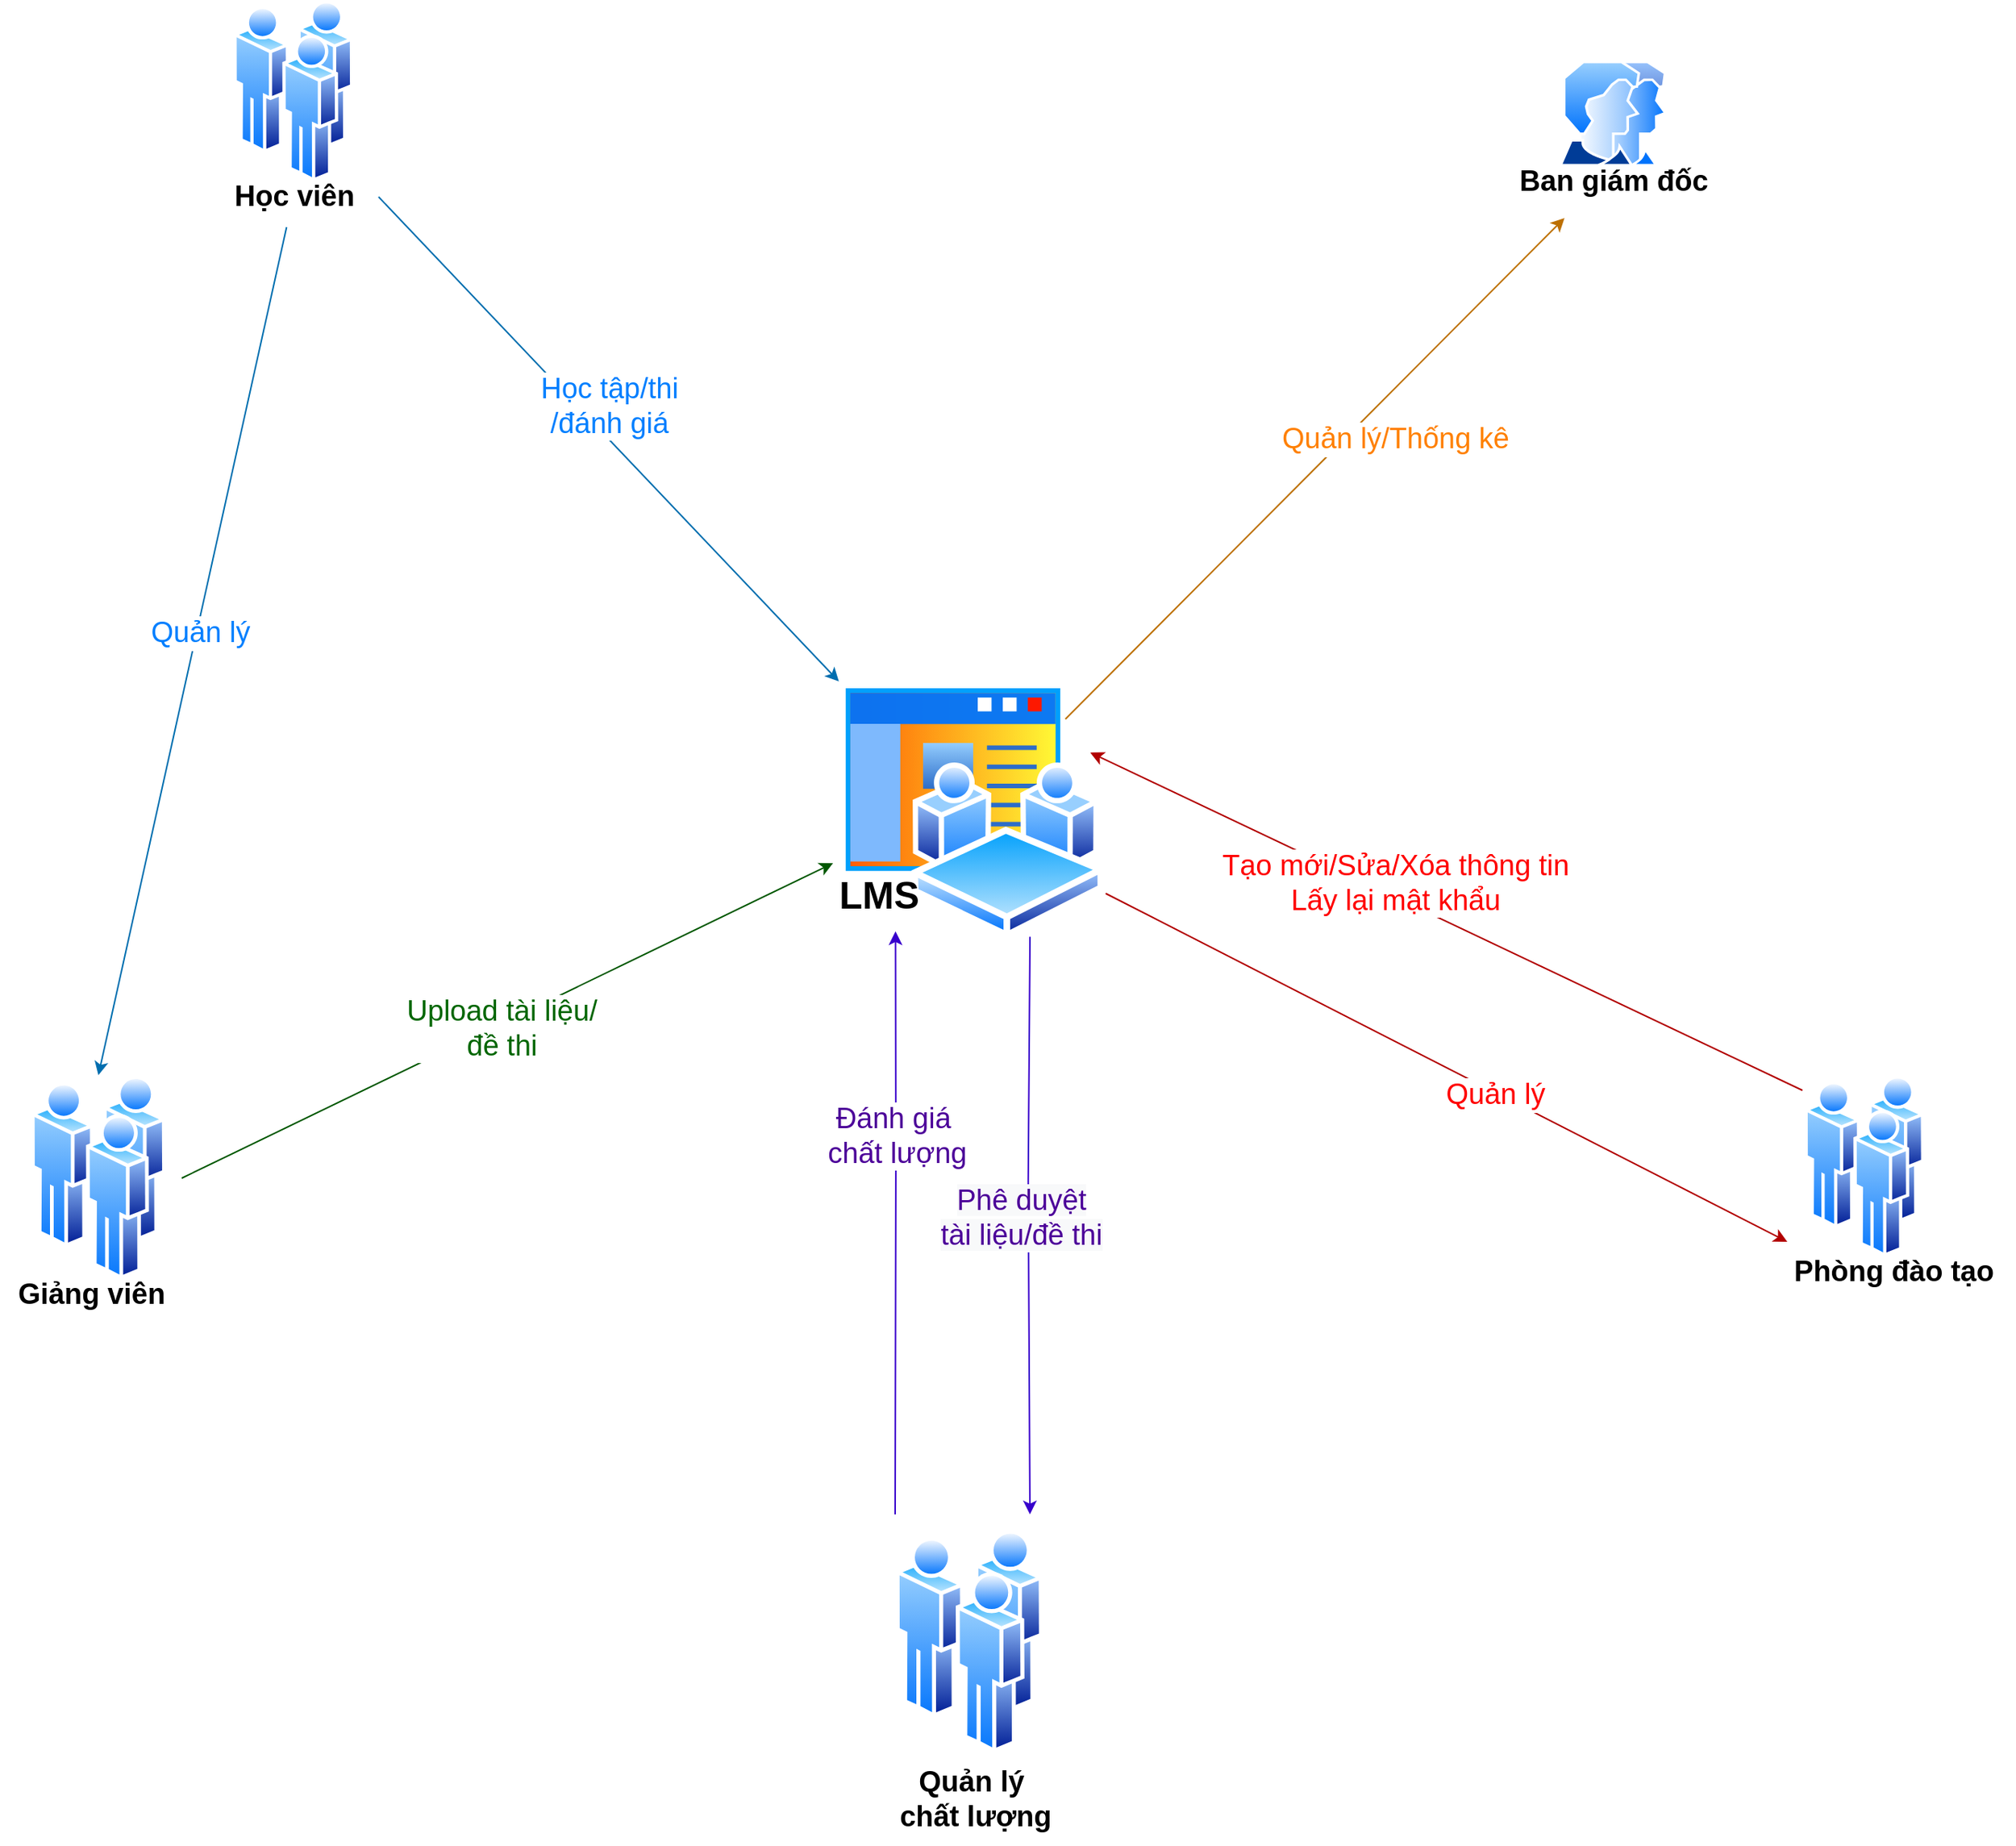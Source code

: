 <mxfile version="20.2.2" type="google" pages="3"><diagram id="QYSE7BZZr_oVVzELZx1c" name="Tổng quan hệ thống"><mxGraphModel grid="1" page="1" gridSize="10" guides="1" tooltips="1" connect="1" arrows="1" fold="1" pageScale="1" pageWidth="2339" pageHeight="3300" math="0" shadow="0"><root><mxCell id="0"/><mxCell id="1" parent="0"/><mxCell id="etQJwA8vqrPZxZfmqBAQ-1" value="" style="aspect=fixed;perimeter=ellipsePerimeter;html=1;align=center;shadow=0;dashed=0;spacingTop=3;image;image=img/lib/active_directory/workspace_site.svg;" vertex="1" parent="1"><mxGeometry x="1033.84" y="820" width="175.26" height="170" as="geometry"/></mxCell><mxCell id="etQJwA8vqrPZxZfmqBAQ-2" value="&lt;b&gt;&lt;font style=&quot;font-size: 25px;&quot;&gt;LMS&lt;/font&gt;&lt;/b&gt;" style="text;html=1;align=center;verticalAlign=middle;resizable=0;points=[];autosize=1;strokeColor=none;fillColor=none;" vertex="1" parent="1"><mxGeometry x="1020.15" y="940" width="80" height="40" as="geometry"/></mxCell><mxCell id="etQJwA8vqrPZxZfmqBAQ-3" value="" style="aspect=fixed;perimeter=ellipsePerimeter;html=1;align=center;shadow=0;dashed=0;spacingTop=3;image;image=img/lib/active_directory/users.svg;fontSize=19;" vertex="1" parent="1"><mxGeometry x="634.05" y="370" width="79.2" height="120" as="geometry"/></mxCell><mxCell id="etQJwA8vqrPZxZfmqBAQ-4" value="&lt;b&gt;Học viên&lt;/b&gt;" style="text;html=1;align=center;verticalAlign=middle;resizable=0;points=[];autosize=1;strokeColor=none;fillColor=none;fontSize=19;" vertex="1" parent="1"><mxGeometry x="623.65" y="480" width="100" height="40" as="geometry"/></mxCell><mxCell id="etQJwA8vqrPZxZfmqBAQ-5" value="" style="aspect=fixed;perimeter=ellipsePerimeter;html=1;align=center;shadow=0;dashed=0;spacingTop=3;image;image=img/lib/active_directory/users.svg;fontSize=19;" vertex="1" parent="1"><mxGeometry x="500.4" y="1080" width="89.1" height="135" as="geometry"/></mxCell><mxCell id="etQJwA8vqrPZxZfmqBAQ-6" value="&lt;b&gt;Giảng viên&lt;/b&gt;" style="text;html=1;align=center;verticalAlign=middle;resizable=0;points=[];autosize=1;strokeColor=none;fillColor=none;fontSize=19;" vertex="1" parent="1"><mxGeometry x="480.0" y="1205" width="120" height="40" as="geometry"/></mxCell><mxCell id="etQJwA8vqrPZxZfmqBAQ-9" value="" style="aspect=fixed;perimeter=ellipsePerimeter;html=1;align=center;shadow=0;dashed=0;spacingTop=3;image;image=img/lib/active_directory/user_accounts.svg;fontSize=19;" vertex="1" parent="1"><mxGeometry x="1508.92" y="410" width="72.16" height="70" as="geometry"/></mxCell><mxCell id="etQJwA8vqrPZxZfmqBAQ-10" value="&lt;b&gt;Ban giám đốc&lt;/b&gt;" style="text;html=1;align=center;verticalAlign=middle;resizable=0;points=[];autosize=1;strokeColor=none;fillColor=none;fontSize=19;" vertex="1" parent="1"><mxGeometry x="1470.0" y="470" width="150" height="40" as="geometry"/></mxCell><mxCell id="etQJwA8vqrPZxZfmqBAQ-11" value="" style="aspect=fixed;perimeter=ellipsePerimeter;html=1;align=center;shadow=0;dashed=0;spacingTop=3;image;image=img/lib/active_directory/users.svg;fontSize=19;" vertex="1" parent="1"><mxGeometry x="1071.24" y="1380" width="97.37" height="147.53" as="geometry"/></mxCell><mxCell id="etQJwA8vqrPZxZfmqBAQ-12" value="&lt;b&gt;Quản lý&lt;br&gt;&amp;nbsp;chất lượng&lt;/b&gt;" style="text;html=1;align=center;verticalAlign=middle;resizable=0;points=[];autosize=1;strokeColor=none;fillColor=none;fontSize=19;" vertex="1" parent="1"><mxGeometry x="1056.47" y="1527.53" width="130" height="60" as="geometry"/></mxCell><mxCell id="etQJwA8vqrPZxZfmqBAQ-13" value="" style="aspect=fixed;perimeter=ellipsePerimeter;html=1;align=center;shadow=0;dashed=0;spacingTop=3;image;image=img/lib/active_directory/users.svg;fontSize=19;" vertex="1" parent="1"><mxGeometry x="1671.31" y="1080" width="79.2" height="120" as="geometry"/></mxCell><mxCell id="etQJwA8vqrPZxZfmqBAQ-14" value="&lt;b&gt;Phòng đào tạo&lt;/b&gt;" style="text;html=1;align=center;verticalAlign=middle;resizable=0;points=[];autosize=1;strokeColor=none;fillColor=none;fontSize=19;" vertex="1" parent="1"><mxGeometry x="1650" y="1190" width="160" height="40" as="geometry"/></mxCell><mxCell id="etQJwA8vqrPZxZfmqBAQ-15" value="" style="endArrow=classic;html=1;rounded=0;fontSize=19;entryX=0;entryY=0;entryDx=0;entryDy=0;entryPerimeter=0;fillColor=#1ba1e2;strokeColor=#006EAF;exitX=1.063;exitY=0.5;exitDx=0;exitDy=0;exitPerimeter=0;" edge="1" parent="1" target="etQJwA8vqrPZxZfmqBAQ-1" source="etQJwA8vqrPZxZfmqBAQ-4"><mxGeometry width="50" height="50" relative="1" as="geometry"><mxPoint x="720" y="560" as="sourcePoint"/><mxPoint x="590" y="720" as="targetPoint"/></mxGeometry></mxCell><mxCell id="etQJwA8vqrPZxZfmqBAQ-16" value="Học tập/thi&lt;br&gt;/đánh giá" style="edgeLabel;html=1;align=center;verticalAlign=middle;resizable=0;points=[];fontSize=19;fontColor=#007FFF;" connectable="0" vertex="1" parent="etQJwA8vqrPZxZfmqBAQ-15"><mxGeometry x="-0.391" relative="1" as="geometry"><mxPoint x="59" y="40" as="offset"/></mxGeometry></mxCell><mxCell id="etQJwA8vqrPZxZfmqBAQ-17" value="" style="endArrow=classic;html=1;rounded=0;fontSize=19;fillColor=#008a00;strokeColor=#005700;" edge="1" parent="1"><mxGeometry width="50" height="50" relative="1" as="geometry"><mxPoint x="600" y="1148" as="sourcePoint"/><mxPoint x="1030" y="940" as="targetPoint"/></mxGeometry></mxCell><mxCell id="etQJwA8vqrPZxZfmqBAQ-18" value="&lt;font color=&quot;#006600&quot;&gt;Upload tài liệu/&lt;br&gt;đề thi&lt;/font&gt;" style="edgeLabel;html=1;align=center;verticalAlign=middle;resizable=0;points=[];fontSize=19;fontColor=#000000;" connectable="0" vertex="1" parent="etQJwA8vqrPZxZfmqBAQ-17"><mxGeometry x="-0.165" y="-3" relative="1" as="geometry"><mxPoint x="30" y="-15" as="offset"/></mxGeometry></mxCell><mxCell id="etQJwA8vqrPZxZfmqBAQ-21" value="" style="endArrow=classic;html=1;rounded=0;fontSize=19;fontColor=#000033;fillColor=#6a00ff;strokeColor=#3700CC;exitX=0.72;exitY=0.992;exitDx=0;exitDy=0;exitPerimeter=0;" edge="1" parent="1" source="etQJwA8vqrPZxZfmqBAQ-1"><mxGeometry width="50" height="50" relative="1" as="geometry"><mxPoint x="1160" y="1010" as="sourcePoint"/><mxPoint x="1160" y="1370" as="targetPoint"/><Array as="points"><mxPoint x="1158.84" y="1150"/></Array></mxGeometry></mxCell><mxCell id="etQJwA8vqrPZxZfmqBAQ-22" value="&lt;font color=&quot;#4c0099&quot;&gt;&lt;span style=&quot;background-color: rgb(248, 249, 250);&quot;&gt;Phê duyệt&lt;/span&gt;&lt;br style=&quot;background-color: rgb(248, 249, 250);&quot;&gt;&lt;span style=&quot;background-color: rgb(248, 249, 250);&quot;&gt;tài liệu/đề thi&lt;/span&gt;&lt;/font&gt;" style="edgeLabel;html=1;align=center;verticalAlign=middle;resizable=0;points=[];fontSize=19;fontColor=#000033;" connectable="0" vertex="1" parent="etQJwA8vqrPZxZfmqBAQ-21"><mxGeometry x="-0.227" y="-5" relative="1" as="geometry"><mxPoint y="38" as="offset"/></mxGeometry></mxCell><mxCell id="etQJwA8vqrPZxZfmqBAQ-25" value="" style="endArrow=classic;html=1;rounded=0;fontSize=19;fillColor=#1ba1e2;strokeColor=#006EAF;entryX=0.5;entryY=0;entryDx=0;entryDy=0;" edge="1" parent="1" source="etQJwA8vqrPZxZfmqBAQ-4" target="etQJwA8vqrPZxZfmqBAQ-5"><mxGeometry width="50" height="50" relative="1" as="geometry"><mxPoint x="670" y="640" as="sourcePoint"/><mxPoint x="670" y="980" as="targetPoint"/></mxGeometry></mxCell><mxCell id="etQJwA8vqrPZxZfmqBAQ-26" value="Quản lý" style="edgeLabel;html=1;align=center;verticalAlign=middle;resizable=0;points=[];fontSize=19;fontColor=#007FFF;" connectable="0" vertex="1" parent="etQJwA8vqrPZxZfmqBAQ-25"><mxGeometry x="-0.111" y="-6" relative="1" as="geometry"><mxPoint x="4" y="20" as="offset"/></mxGeometry></mxCell><mxCell id="etQJwA8vqrPZxZfmqBAQ-27" value="" style="endArrow=classic;html=1;rounded=0;fontSize=19;fontColor=#000033;fillColor=#6a00ff;strokeColor=#3700CC;" edge="1" parent="1"><mxGeometry width="50" height="50" relative="1" as="geometry"><mxPoint x="1071" y="1370" as="sourcePoint"/><mxPoint x="1071.24" y="985" as="targetPoint"/><Array as="points"><mxPoint x="1071.47" y="1135"/></Array></mxGeometry></mxCell><mxCell id="etQJwA8vqrPZxZfmqBAQ-28" value="&lt;font color=&quot;#4c0099&quot;&gt;Đánh giá&amp;nbsp;&lt;br&gt;chất lượng&lt;/font&gt;" style="edgeLabel;html=1;align=center;verticalAlign=middle;resizable=0;points=[];fontSize=19;fontColor=#000033;" connectable="0" vertex="1" parent="etQJwA8vqrPZxZfmqBAQ-27"><mxGeometry x="0.389" y="-2" relative="1" as="geometry"><mxPoint x="-2" y="17" as="offset"/></mxGeometry></mxCell><mxCell id="etQJwA8vqrPZxZfmqBAQ-29" value="" style="endArrow=classic;html=1;rounded=0;fontSize=19;exitX=1;exitY=0;exitDx=0;exitDy=0;fillColor=#f0a30a;strokeColor=#BD7000;entryX=0.286;entryY=1.1;entryDx=0;entryDy=0;entryPerimeter=0;" edge="1" parent="1" source="etQJwA8vqrPZxZfmqBAQ-1" target="etQJwA8vqrPZxZfmqBAQ-10"><mxGeometry width="50" height="50" relative="1" as="geometry"><mxPoint x="1490" y="860" as="sourcePoint"/><mxPoint x="1530" y="630" as="targetPoint"/></mxGeometry></mxCell><mxCell id="etQJwA8vqrPZxZfmqBAQ-30" value="&lt;font color=&quot;#ff8000&quot;&gt;Quản lý/Thống kê&lt;br&gt;&lt;/font&gt;" style="edgeLabel;html=1;align=center;verticalAlign=middle;resizable=0;points=[];fontSize=19;" connectable="0" vertex="1" parent="etQJwA8vqrPZxZfmqBAQ-29"><mxGeometry x="-0.157" y="-1" relative="1" as="geometry"><mxPoint x="78" y="-46" as="offset"/></mxGeometry></mxCell><mxCell id="etQJwA8vqrPZxZfmqBAQ-31" value="" style="endArrow=classic;html=1;rounded=0;fontSize=19;entryX=1;entryY=0.25;entryDx=0;entryDy=0;fillColor=#e51400;strokeColor=#B20000;" edge="1" parent="1" target="etQJwA8vqrPZxZfmqBAQ-1"><mxGeometry width="50" height="50" relative="1" as="geometry"><mxPoint x="1670" y="1090" as="sourcePoint"/><mxPoint x="1440" y="990" as="targetPoint"/></mxGeometry></mxCell><mxCell id="etQJwA8vqrPZxZfmqBAQ-32" value="&lt;font color=&quot;#ff0000&quot;&gt;Tạo mới/Sửa/Xóa thông tin&lt;br&gt;Lấy lại mật khẩu&lt;br&gt;&lt;/font&gt;" style="edgeLabel;html=1;align=center;verticalAlign=middle;resizable=0;points=[];fontSize=19;" connectable="0" vertex="1" parent="etQJwA8vqrPZxZfmqBAQ-31"><mxGeometry x="0.337" y="7" relative="1" as="geometry"><mxPoint x="48" y="6" as="offset"/></mxGeometry></mxCell><mxCell id="etQJwA8vqrPZxZfmqBAQ-33" value="" style="endArrow=classic;html=1;rounded=0;fontSize=19;fillColor=#e51400;strokeColor=#B20000;" edge="1" parent="1"><mxGeometry width="50" height="50" relative="1" as="geometry"><mxPoint x="1210" y="960" as="sourcePoint"/><mxPoint x="1660" y="1190" as="targetPoint"/></mxGeometry></mxCell><mxCell id="etQJwA8vqrPZxZfmqBAQ-34" value="&lt;font color=&quot;#ff0000&quot;&gt;Quản lý&lt;/font&gt;" style="edgeLabel;html=1;align=center;verticalAlign=middle;resizable=0;points=[];fontSize=19;" connectable="0" vertex="1" parent="etQJwA8vqrPZxZfmqBAQ-33"><mxGeometry x="0.149" y="-1" relative="1" as="geometry"><mxPoint x="-1" as="offset"/></mxGeometry></mxCell></root></mxGraphModel></diagram><diagram id="V56flZ34pH8paZGpYAr5" name="Sơ đồ chức năng"><mxGraphModel grid="1" page="1" gridSize="10" guides="1" tooltips="1" connect="1" arrows="1" fold="1" pageScale="1" pageWidth="2339" pageHeight="3300" math="0" shadow="0"><root><mxCell id="0"/><mxCell id="1" parent="0"/><mxCell id="OYXlU2GcdW6n90qzUifV-1" value="Quản lý chất lượng" style="rounded=0;whiteSpace=wrap;html=1;fontStyle=1;fontSize=25;fillColor=#d5e8d4;strokeColor=#82b366;shadow=1;" vertex="1" parent="1"><mxGeometry x="890" y="630" width="187.5" height="90" as="geometry"/></mxCell><mxCell id="OYXlU2GcdW6n90qzUifV-2" value="Phòng đào tạo" style="rounded=0;whiteSpace=wrap;html=1;fontStyle=1;fontSize=25;fillColor=#d5e8d4;strokeColor=#82b366;shadow=1;" vertex="1" parent="1"><mxGeometry x="670" y="630" width="190" height="90" as="geometry"/></mxCell><mxCell id="OYXlU2GcdW6n90qzUifV-4" value="BA" style="rounded=0;whiteSpace=wrap;html=1;shadow=1;fontSize=25;" vertex="1" parent="1"><mxGeometry x="1120" y="630" width="180" height="90" as="geometry"/></mxCell><mxCell id="OYXlU2GcdW6n90qzUifV-5" value="Sale" style="rounded=0;whiteSpace=wrap;html=1;shadow=1;fontSize=25;" vertex="1" parent="1"><mxGeometry x="1340" y="630.83" width="180" height="90" as="geometry"/></mxCell><mxCell id="OYXlU2GcdW6n90qzUifV-16" value="Hỗ trợ lấy lại mật khẩu cho người dùng" style="rounded=1;whiteSpace=wrap;html=1;fillColor=#eeeeee;strokeColor=#36393d;align=center;shadow=1;fontSize=18;" vertex="1" parent="1"><mxGeometry x="690" y="1450" width="170" height="70" as="geometry"/></mxCell><mxCell id="OYXlU2GcdW6n90qzUifV-25" value="Sinh viên" style="rounded=0;whiteSpace=wrap;html=1;fontStyle=1;fontSize=25;fillColor=#d5e8d4;strokeColor=#82b366;shadow=1;" vertex="1" parent="1"><mxGeometry x="1330" y="630.83" width="190" height="90" as="geometry"/></mxCell><mxCell id="OYXlU2GcdW6n90qzUifV-26" value="Giảng viên" style="rounded=0;whiteSpace=wrap;html=1;fontStyle=1;fontSize=25;fillColor=#d5e8d4;strokeColor=#82b366;shadow=1;" vertex="1" parent="1"><mxGeometry x="1110" y="630" width="190" height="90" as="geometry"/></mxCell><mxCell id="OYXlU2GcdW6n90qzUifV-28" value="Quản lý lịch học" style="rounded=1;whiteSpace=wrap;html=1;fillColor=#eeeeee;strokeColor=#36393d;align=center;shadow=1;fontSize=18;" vertex="1" parent="1"><mxGeometry x="690" y="800" width="170" height="40" as="geometry"/></mxCell><mxCell id="OYXlU2GcdW6n90qzUifV-29" value="Quản lý lịch thi" style="rounded=1;whiteSpace=wrap;html=1;fillColor=#eeeeee;strokeColor=#36393d;align=center;shadow=1;fontSize=18;" vertex="1" parent="1"><mxGeometry x="690" y="850" width="170" height="40" as="geometry"/></mxCell><mxCell id="OYXlU2GcdW6n90qzUifV-30" value="Quản lý sinh viên" style="rounded=1;whiteSpace=wrap;html=1;fillColor=#eeeeee;strokeColor=#36393d;align=center;shadow=1;fontSize=18;" vertex="1" parent="1"><mxGeometry x="690" y="900" width="170" height="40" as="geometry"/></mxCell><mxCell id="OYXlU2GcdW6n90qzUifV-31" value="Quản lý giảng viên" style="rounded=1;whiteSpace=wrap;html=1;fillColor=#eeeeee;strokeColor=#36393d;align=center;shadow=1;fontSize=18;" vertex="1" parent="1"><mxGeometry x="690" y="950" width="170" height="40" as="geometry"/></mxCell><mxCell id="OYXlU2GcdW6n90qzUifV-32" value="Quản lý chuyên ngành" style="rounded=1;whiteSpace=wrap;html=1;fillColor=#eeeeee;strokeColor=#36393d;align=center;shadow=1;fontSize=18;" vertex="1" parent="1"><mxGeometry x="690" y="1100" width="170" height="40" as="geometry"/></mxCell><mxCell id="OYXlU2GcdW6n90qzUifV-33" value="Cài đặt ngôn ngữ" style="rounded=1;whiteSpace=wrap;html=1;fillColor=#eeeeee;strokeColor=#36393d;align=center;shadow=1;fontSize=18;" vertex="1" parent="1"><mxGeometry x="690" y="1200" width="170" height="40" as="geometry"/></mxCell><mxCell id="OYXlU2GcdW6n90qzUifV-34" value="Import&amp;nbsp; danh sách sinh viên" style="rounded=1;whiteSpace=wrap;html=1;fillColor=#eeeeee;strokeColor=#36393d;align=center;shadow=1;fontSize=18;" vertex="1" parent="1"><mxGeometry x="690" y="1250" width="170" height="40" as="geometry"/></mxCell><mxCell id="OYXlU2GcdW6n90qzUifV-35" style="edgeStyle=orthogonalEdgeStyle;rounded=0;orthogonalLoop=1;jettySize=auto;html=1;exitX=0.5;exitY=1;exitDx=0;exitDy=0;fillColor=#eeeeee;strokeColor=#36393d;align=center;shadow=1;fontSize=18;" edge="1" parent="1" source="OYXlU2GcdW6n90qzUifV-29" target="OYXlU2GcdW6n90qzUifV-29"><mxGeometry relative="1" as="geometry"/></mxCell><mxCell id="OYXlU2GcdW6n90qzUifV-36" value="Thông báo" style="rounded=1;whiteSpace=wrap;html=1;fillColor=#eeeeee;strokeColor=#36393d;align=center;shadow=1;fontSize=18;" vertex="1" parent="1"><mxGeometry x="690" y="1300" width="170" height="40" as="geometry"/></mxCell><mxCell id="OYXlU2GcdW6n90qzUifV-37" value="Quản lý lớp học hành chính" style="rounded=1;whiteSpace=wrap;html=1;fillColor=#eeeeee;strokeColor=#36393d;align=center;shadow=1;fontSize=18;" vertex="1" parent="1"><mxGeometry x="690" y="1150" width="170" height="40" as="geometry"/></mxCell><mxCell id="OYXlU2GcdW6n90qzUifV-41" value="Quản lý khóa học" style="rounded=1;whiteSpace=wrap;html=1;fillColor=#eeeeee;strokeColor=#36393d;align=center;shadow=1;fontSize=18;" vertex="1" parent="1"><mxGeometry x="690" y="1000.83" width="170" height="40" as="geometry"/></mxCell><mxCell id="OYXlU2GcdW6n90qzUifV-45" value="Ngân hàng câu hỏi" style="rounded=1;whiteSpace=wrap;html=1;fillColor=#eeeeee;strokeColor=#36393d;align=center;shadow=1;fontSize=18;" vertex="1" parent="1"><mxGeometry x="907.5" y="800" width="172.5" height="40" as="geometry"/></mxCell><mxCell id="OYXlU2GcdW6n90qzUifV-46" value="Chấm bài thi" style="rounded=1;whiteSpace=wrap;html=1;fillColor=#eeeeee;strokeColor=#36393d;align=center;shadow=1;fontSize=18;" vertex="1" parent="1"><mxGeometry x="907.5" y="850" width="172.5" height="40" as="geometry"/></mxCell><mxCell id="OYXlU2GcdW6n90qzUifV-47" value="Phúc tra, phúc khảo bài thi" style="rounded=1;whiteSpace=wrap;html=1;fillColor=#eeeeee;strokeColor=#36393d;align=center;shadow=1;fontSize=18;" vertex="1" parent="1"><mxGeometry x="907.5" y="900" width="172.5" height="40" as="geometry"/></mxCell><mxCell id="OYXlU2GcdW6n90qzUifV-48" value="Thông báo" style="rounded=1;whiteSpace=wrap;html=1;fillColor=#eeeeee;strokeColor=#36393d;align=center;shadow=1;fontSize=18;" vertex="1" parent="1"><mxGeometry x="907.5" y="1000.41" width="172.5" height="40" as="geometry"/></mxCell><mxCell id="OYXlU2GcdW6n90qzUifV-58" value="Tra cứu thông tin giảng viên" style="rounded=1;whiteSpace=wrap;html=1;fillColor=#eeeeee;strokeColor=#36393d;align=center;shadow=1;fontSize=18;" vertex="1" parent="1"><mxGeometry x="1570" y="900.83" width="170" height="40" as="geometry"/></mxCell><mxCell id="OYXlU2GcdW6n90qzUifV-82" value="" style="endArrow=none;html=1;rounded=0;entryX=0;entryY=1;entryDx=0;entryDy=0;shadow=1;fontSize=18;exitX=0;exitY=0.5;exitDx=0;exitDy=0;" edge="1" parent="1" target="OYXlU2GcdW6n90qzUifV-2" source="OYXlU2GcdW6n90qzUifV-16"><mxGeometry width="50" height="50" relative="1" as="geometry"><mxPoint x="670" y="1540" as="sourcePoint"/><mxPoint x="690" y="810" as="targetPoint"/><Array as="points"><mxPoint x="670" y="1485"/><mxPoint x="670" y="1320"/><mxPoint x="670" y="1170"/></Array></mxGeometry></mxCell><mxCell id="OYXlU2GcdW6n90qzUifV-83" value="" style="endArrow=none;html=1;rounded=0;entryX=0;entryY=1;entryDx=0;entryDy=0;shadow=1;fontSize=18;exitX=-0.003;exitY=0.536;exitDx=0;exitDy=0;exitPerimeter=0;" edge="1" parent="1" source="ALf_KLxntvxgjqFkTafe-16" target="OYXlU2GcdW6n90qzUifV-1"><mxGeometry width="50" height="50" relative="1" as="geometry"><mxPoint x="890" y="1170" as="sourcePoint"/><mxPoint x="902.5" y="880" as="targetPoint"/><Array as="points"><mxPoint x="890" y="1170"/></Array></mxGeometry></mxCell><mxCell id="OYXlU2GcdW6n90qzUifV-104" value="" style="endArrow=none;html=1;rounded=0;fillColor=#eeeeee;strokeColor=#36393d;align=center;shadow=1;fontSize=18;" edge="1" parent="1"><mxGeometry width="50" height="50" relative="1" as="geometry"><mxPoint x="670" y="1020.73" as="sourcePoint"/><mxPoint x="690" y="1020.73" as="targetPoint"/></mxGeometry></mxCell><mxCell id="OYXlU2GcdW6n90qzUifV-110" value="" style="endArrow=none;html=1;rounded=0;fillColor=#eeeeee;strokeColor=#36393d;align=center;shadow=1;fontSize=18;" edge="1" parent="1"><mxGeometry width="50" height="50" relative="1" as="geometry"><mxPoint x="670" y="1269.9" as="sourcePoint"/><mxPoint x="690" y="1269.9" as="targetPoint"/></mxGeometry></mxCell><mxCell id="OYXlU2GcdW6n90qzUifV-111" value="" style="endArrow=none;html=1;rounded=0;fillColor=#eeeeee;strokeColor=#36393d;align=center;shadow=1;fontSize=18;" edge="1" parent="1"><mxGeometry width="50" height="50" relative="1" as="geometry"><mxPoint x="670" y="1220" as="sourcePoint"/><mxPoint x="690" y="1220" as="targetPoint"/></mxGeometry></mxCell><mxCell id="OYXlU2GcdW6n90qzUifV-112" value="" style="endArrow=none;html=1;rounded=0;fillColor=#eeeeee;strokeColor=#36393d;align=center;shadow=1;fontSize=18;" edge="1" parent="1"><mxGeometry width="50" height="50" relative="1" as="geometry"><mxPoint x="670" y="1120" as="sourcePoint"/><mxPoint x="690" y="1120" as="targetPoint"/></mxGeometry></mxCell><mxCell id="OYXlU2GcdW6n90qzUifV-113" value="" style="endArrow=none;html=1;rounded=0;fillColor=#eeeeee;strokeColor=#36393d;align=center;shadow=1;fontSize=18;" edge="1" parent="1"><mxGeometry width="50" height="50" relative="1" as="geometry"><mxPoint x="670" y="969.9" as="sourcePoint"/><mxPoint x="690" y="969.9" as="targetPoint"/></mxGeometry></mxCell><mxCell id="OYXlU2GcdW6n90qzUifV-114" value="" style="endArrow=none;html=1;rounded=0;fillColor=#eeeeee;strokeColor=#36393d;align=center;shadow=1;fontSize=18;" edge="1" parent="1"><mxGeometry width="50" height="50" relative="1" as="geometry"><mxPoint x="670" y="919.9" as="sourcePoint"/><mxPoint x="690" y="919.9" as="targetPoint"/></mxGeometry></mxCell><mxCell id="OYXlU2GcdW6n90qzUifV-115" value="" style="endArrow=none;html=1;rounded=0;fillColor=#eeeeee;strokeColor=#36393d;align=center;shadow=1;fontSize=18;" edge="1" parent="1"><mxGeometry width="50" height="50" relative="1" as="geometry"><mxPoint x="670" y="870" as="sourcePoint"/><mxPoint x="690" y="870" as="targetPoint"/></mxGeometry></mxCell><mxCell id="OYXlU2GcdW6n90qzUifV-116" value="" style="endArrow=none;html=1;rounded=0;fillColor=#eeeeee;strokeColor=#36393d;align=center;shadow=1;fontSize=18;" edge="1" parent="1"><mxGeometry width="50" height="50" relative="1" as="geometry"><mxPoint x="670" y="820" as="sourcePoint"/><mxPoint x="690" y="820" as="targetPoint"/></mxGeometry></mxCell><mxCell id="OYXlU2GcdW6n90qzUifV-117" value="" style="endArrow=none;html=1;rounded=0;fillColor=#eeeeee;strokeColor=#36393d;align=center;shadow=1;fontSize=18;" edge="1" parent="1" target="OYXlU2GcdW6n90qzUifV-45"><mxGeometry width="50" height="50" relative="1" as="geometry"><mxPoint x="890.0" y="819.9" as="sourcePoint"/><mxPoint x="910" y="820" as="targetPoint"/><Array as="points"><mxPoint x="900" y="820"/></Array></mxGeometry></mxCell><mxCell id="OYXlU2GcdW6n90qzUifV-145" value="Đăng nhập" style="rounded=1;whiteSpace=wrap;html=1;fillColor=#eeeeee;strokeColor=#36393d;align=center;shadow=1;fontSize=18;" vertex="1" parent="1"><mxGeometry x="690" y="750" width="170" height="40" as="geometry"/></mxCell><mxCell id="OYXlU2GcdW6n90qzUifV-146" value="" style="endArrow=none;html=1;rounded=0;fontSize=18;entryX=0;entryY=0.5;entryDx=0;entryDy=0;entryPerimeter=0;fillColor=#eeeeee;strokeColor=#36393d;align=center;shadow=1;" edge="1" parent="1" target="OYXlU2GcdW6n90qzUifV-145"><mxGeometry width="50" height="50" relative="1" as="geometry"><mxPoint x="670" y="770" as="sourcePoint"/><mxPoint x="700" y="770" as="targetPoint"/></mxGeometry></mxCell><mxCell id="OYXlU2GcdW6n90qzUifV-147" value="Đăng nhập" style="rounded=1;whiteSpace=wrap;html=1;fillColor=#eeeeee;strokeColor=#36393d;align=center;shadow=1;fontSize=18;" vertex="1" parent="1"><mxGeometry x="907.5" y="750" width="172.5" height="40" as="geometry"/></mxCell><mxCell id="OYXlU2GcdW6n90qzUifV-153" value="Quản lý khoa" style="rounded=1;whiteSpace=wrap;html=1;fillColor=#eeeeee;strokeColor=#36393d;align=center;shadow=1;fontSize=18;" vertex="1" parent="1"><mxGeometry x="690" y="1050" width="170" height="40" as="geometry"/></mxCell><mxCell id="OYXlU2GcdW6n90qzUifV-154" value="" style="endArrow=none;html=1;rounded=0;fontSize=18;entryX=0;entryY=0.5;entryDx=0;entryDy=0;entryPerimeter=0;fillColor=#eeeeee;strokeColor=#36393d;align=center;shadow=1;" edge="1" parent="1" target="OYXlU2GcdW6n90qzUifV-153"><mxGeometry width="50" height="50" relative="1" as="geometry"><mxPoint x="670" y="1070" as="sourcePoint"/><mxPoint x="700" y="1070" as="targetPoint"/></mxGeometry></mxCell><mxCell id="OYXlU2GcdW6n90qzUifV-155" value="Trò chuyện" style="rounded=1;whiteSpace=wrap;html=1;fillColor=#eeeeee;strokeColor=#36393d;align=center;shadow=1;fontSize=18;" vertex="1" parent="1"><mxGeometry x="907.5" y="1050.41" width="172.5" height="39.59" as="geometry"/></mxCell><mxCell id="BQsXLTY97DqM34lWoz8n-1" value="&lt;span style=&quot;font-size: 25px;&quot;&gt;Ban lãnh đạo&lt;/span&gt;" style="rounded=0;whiteSpace=wrap;html=1;fontStyle=1;fontSize=25;fillColor=#d5e8d4;strokeColor=#82b366;shadow=1;" vertex="1" parent="1"><mxGeometry x="1550" y="630.83" width="190" height="90" as="geometry"/></mxCell><mxCell id="BQsXLTY97DqM34lWoz8n-2" value="Quản lý lịch học" style="rounded=1;whiteSpace=wrap;html=1;fillColor=#eeeeee;strokeColor=#36393d;align=center;shadow=1;fontSize=18;" vertex="1" parent="1"><mxGeometry x="1570" y="800.83" width="170" height="40" as="geometry"/></mxCell><mxCell id="BQsXLTY97DqM34lWoz8n-3" value="Quản lý lịch thi" style="rounded=1;whiteSpace=wrap;html=1;fillColor=#eeeeee;strokeColor=#36393d;align=center;shadow=1;fontSize=18;" vertex="1" parent="1"><mxGeometry x="1570" y="850.83" width="170" height="40" as="geometry"/></mxCell><mxCell id="BQsXLTY97DqM34lWoz8n-9" style="edgeStyle=orthogonalEdgeStyle;rounded=0;orthogonalLoop=1;jettySize=auto;html=1;exitX=0.5;exitY=1;exitDx=0;exitDy=0;fillColor=#eeeeee;strokeColor=#36393d;align=center;shadow=1;fontSize=18;" edge="1" parent="1" source="BQsXLTY97DqM34lWoz8n-3" target="BQsXLTY97DqM34lWoz8n-3"><mxGeometry relative="1" as="geometry"/></mxCell><mxCell id="BQsXLTY97DqM34lWoz8n-10" value="Thống kê" style="rounded=1;whiteSpace=wrap;html=1;fillColor=#eeeeee;strokeColor=#36393d;align=center;shadow=1;fontSize=18;" vertex="1" parent="1"><mxGeometry x="1570" y="999.59" width="170" height="40" as="geometry"/></mxCell><mxCell id="BQsXLTY97DqM34lWoz8n-11" value="Thông báo" style="rounded=1;whiteSpace=wrap;html=1;fillColor=#eeeeee;strokeColor=#36393d;align=center;shadow=1;fontSize=18;" vertex="1" parent="1"><mxGeometry x="1570" y="1050.83" width="170" height="40" as="geometry"/></mxCell><mxCell id="BQsXLTY97DqM34lWoz8n-12" value="Trò chuyện" style="rounded=1;whiteSpace=wrap;html=1;fillColor=#eeeeee;strokeColor=#36393d;align=center;shadow=1;fontSize=18;" vertex="1" parent="1"><mxGeometry x="1570" y="1150" width="170" height="40" as="geometry"/></mxCell><mxCell id="BQsXLTY97DqM34lWoz8n-13" style="edgeStyle=orthogonalEdgeStyle;rounded=0;orthogonalLoop=1;jettySize=auto;html=1;exitX=0.5;exitY=1;exitDx=0;exitDy=0;fillColor=#eeeeee;strokeColor=#36393d;align=center;shadow=1;fontSize=18;" edge="1" parent="1" source="BQsXLTY97DqM34lWoz8n-11" target="BQsXLTY97DqM34lWoz8n-11"><mxGeometry relative="1" as="geometry"/></mxCell><mxCell id="BQsXLTY97DqM34lWoz8n-14" value="" style="endArrow=none;html=1;rounded=0;entryX=0;entryY=1;entryDx=0;entryDy=0;shadow=1;fontSize=18;exitX=0;exitY=0.5;exitDx=0;exitDy=0;" edge="1" parent="1" source="ALf_KLxntvxgjqFkTafe-43" target="BQsXLTY97DqM34lWoz8n-1"><mxGeometry width="50" height="50" relative="1" as="geometry"><mxPoint x="1550" y="1280" as="sourcePoint"/><mxPoint x="1470" y="810.83" as="targetPoint"/><Array as="points"><mxPoint x="1550" y="1271"/><mxPoint x="1550" y="1021"/></Array></mxGeometry></mxCell><mxCell id="BQsXLTY97DqM34lWoz8n-24" value="Đăng nhập" style="rounded=1;whiteSpace=wrap;html=1;fillColor=#eeeeee;strokeColor=#36393d;align=center;shadow=1;fontSize=18;" vertex="1" parent="1"><mxGeometry x="1570" y="750.83" width="170" height="40" as="geometry"/></mxCell><mxCell id="BQsXLTY97DqM34lWoz8n-26" value="&lt;font style=&quot;font-size: 48px;&quot;&gt;&lt;b&gt;LMS&lt;/b&gt;&lt;/font&gt;" style="rounded=1;whiteSpace=wrap;html=1;fillColor=#d5e8d4;strokeColor=#82b366;gradientColor=#97d077;shadow=1;" vertex="1" parent="1"><mxGeometry x="1060" y="400" width="290" height="130" as="geometry"/></mxCell><mxCell id="BQsXLTY97DqM34lWoz8n-28" value="" style="endArrow=classic;html=1;rounded=0;fontSize=48;entryX=0.5;entryY=0;entryDx=0;entryDy=0;shadow=1;exitX=0.904;exitY=1.031;exitDx=0;exitDy=0;exitPerimeter=0;" edge="1" parent="1" source="BQsXLTY97DqM34lWoz8n-26" target="BQsXLTY97DqM34lWoz8n-1"><mxGeometry width="50" height="50" relative="1" as="geometry"><mxPoint x="1320" y="490" as="sourcePoint"/><mxPoint x="1490" y="490" as="targetPoint"/></mxGeometry></mxCell><mxCell id="BQsXLTY97DqM34lWoz8n-29" value="" style="endArrow=classic;html=1;rounded=0;fontSize=48;entryX=0.5;entryY=0;entryDx=0;entryDy=0;exitX=0.128;exitY=1.031;exitDx=0;exitDy=0;exitPerimeter=0;shadow=1;" edge="1" parent="1" source="BQsXLTY97DqM34lWoz8n-26" target="OYXlU2GcdW6n90qzUifV-2"><mxGeometry width="50" height="50" relative="1" as="geometry"><mxPoint x="1120" y="490" as="sourcePoint"/><mxPoint x="620" y="540" as="targetPoint"/></mxGeometry></mxCell><mxCell id="BQsXLTY97DqM34lWoz8n-30" value="" style="endArrow=classic;html=1;rounded=0;fontSize=48;exitX=0.73;exitY=1.007;exitDx=0;exitDy=0;exitPerimeter=0;shadow=1;" edge="1" parent="1" source="BQsXLTY97DqM34lWoz8n-26"><mxGeometry width="50" height="50" relative="1" as="geometry"><mxPoint x="1260" y="490" as="sourcePoint"/><mxPoint x="1430" y="630" as="targetPoint"/></mxGeometry></mxCell><mxCell id="BQsXLTY97DqM34lWoz8n-31" value="" style="endArrow=classic;html=1;rounded=0;fontSize=48;entryX=0.443;entryY=-0.001;entryDx=0;entryDy=0;entryPerimeter=0;shadow=1;" edge="1" parent="1" target="OYXlU2GcdW6n90qzUifV-1"><mxGeometry width="50" height="50" relative="1" as="geometry"><mxPoint x="1150" y="530" as="sourcePoint"/><mxPoint x="580" y="510" as="targetPoint"/></mxGeometry></mxCell><mxCell id="BQsXLTY97DqM34lWoz8n-32" value="" style="endArrow=classic;html=1;rounded=0;fontSize=48;entryX=0.5;entryY=0;entryDx=0;entryDy=0;exitX=0.5;exitY=1;exitDx=0;exitDy=0;shadow=1;" edge="1" parent="1" target="OYXlU2GcdW6n90qzUifV-26" source="BQsXLTY97DqM34lWoz8n-26"><mxGeometry width="50" height="50" relative="1" as="geometry"><mxPoint x="1100" y="520" as="sourcePoint"/><mxPoint x="1170" y="560" as="targetPoint"/></mxGeometry></mxCell><mxCell id="ALf_KLxntvxgjqFkTafe-6" value="Trò chuyện" style="rounded=1;whiteSpace=wrap;html=1;fillColor=#eeeeee;strokeColor=#36393d;align=center;shadow=1;fontSize=18;" vertex="1" parent="1"><mxGeometry x="690" y="1348.34" width="170" height="40" as="geometry"/></mxCell><mxCell id="ALf_KLxntvxgjqFkTafe-8" value="" style="endArrow=none;html=1;rounded=0;fillColor=#eeeeee;strokeColor=#36393d;align=center;shadow=1;fontSize=18;" edge="1" parent="1"><mxGeometry width="50" height="50" relative="1" as="geometry"><mxPoint x="670" y="1368.24" as="sourcePoint"/><mxPoint x="690" y="1368.24" as="targetPoint"/></mxGeometry></mxCell><mxCell id="ALf_KLxntvxgjqFkTafe-10" value="Đổi mật khẩu" style="rounded=1;whiteSpace=wrap;html=1;fillColor=#eeeeee;strokeColor=#36393d;align=center;shadow=1;fontSize=18;" vertex="1" parent="1"><mxGeometry x="690" y="1400" width="170" height="40" as="geometry"/></mxCell><mxCell id="ALf_KLxntvxgjqFkTafe-15" value="Liên hệ hỗ trợ" style="rounded=1;whiteSpace=wrap;html=1;fillColor=#eeeeee;strokeColor=#36393d;align=center;shadow=1;fontSize=18;" vertex="1" parent="1"><mxGeometry x="907.5" y="1098.76" width="170" height="40" as="geometry"/></mxCell><mxCell id="ALf_KLxntvxgjqFkTafe-16" value="Đổi mật khẩu" style="rounded=1;whiteSpace=wrap;html=1;fillColor=#eeeeee;strokeColor=#36393d;align=center;shadow=1;fontSize=18;" vertex="1" parent="1"><mxGeometry x="907.5" y="1148.76" width="170" height="40" as="geometry"/></mxCell><mxCell id="ALf_KLxntvxgjqFkTafe-19" value="" style="endArrow=none;html=1;rounded=0;fillColor=#eeeeee;strokeColor=#36393d;align=center;shadow=1;fontSize=18;entryX=0;entryY=0.5;entryDx=0;entryDy=0;" edge="1" parent="1" target="ALf_KLxntvxgjqFkTafe-15"><mxGeometry width="50" height="50" relative="1" as="geometry"><mxPoint x="890" y="1119" as="sourcePoint"/><mxPoint x="907.5" y="1118.57" as="targetPoint"/></mxGeometry></mxCell><mxCell id="ALf_KLxntvxgjqFkTafe-21" value="Tra cứu thông tin học viên" style="rounded=1;whiteSpace=wrap;html=1;fillColor=#eeeeee;strokeColor=#36393d;align=center;shadow=1;fontSize=18;" vertex="1" parent="1"><mxGeometry x="1570" y="950.83" width="170" height="40" as="geometry"/></mxCell><mxCell id="ALf_KLxntvxgjqFkTafe-22" style="edgeStyle=orthogonalEdgeStyle;rounded=0;orthogonalLoop=1;jettySize=auto;html=1;exitX=0.5;exitY=1;exitDx=0;exitDy=0;fillColor=#eeeeee;strokeColor=#36393d;align=center;shadow=1;fontSize=18;" edge="1" parent="1" source="ALf_KLxntvxgjqFkTafe-21" target="ALf_KLxntvxgjqFkTafe-21"><mxGeometry relative="1" as="geometry"/></mxCell><mxCell id="ALf_KLxntvxgjqFkTafe-33" value="Cài đặt ngôn ngữ" style="rounded=1;whiteSpace=wrap;html=1;fillColor=#eeeeee;strokeColor=#36393d;align=center;shadow=1;fontSize=18;" vertex="1" parent="1"><mxGeometry x="907.5" y="950.83" width="172.5" height="40" as="geometry"/></mxCell><mxCell id="ALf_KLxntvxgjqFkTafe-42" value="Liên hệ hỗ trợ&amp;nbsp;" style="rounded=1;whiteSpace=wrap;html=1;fillColor=#eeeeee;strokeColor=#36393d;align=center;shadow=1;fontSize=18;" vertex="1" parent="1"><mxGeometry x="1570" y="1200.83" width="170" height="40" as="geometry"/></mxCell><mxCell id="ALf_KLxntvxgjqFkTafe-43" value="Đổi mật khẩu" style="rounded=1;whiteSpace=wrap;html=1;fillColor=#eeeeee;strokeColor=#36393d;align=center;shadow=1;fontSize=18;" vertex="1" parent="1"><mxGeometry x="1570" y="1250.83" width="170" height="40" as="geometry"/></mxCell><mxCell id="znuzkKwkx8cNpZYKWa1l-3" value="" style="endArrow=none;html=1;rounded=0;fillColor=#eeeeee;strokeColor=#36393d;align=center;shadow=1;fontSize=18;" edge="1" parent="1"><mxGeometry width="50" height="50" relative="1" as="geometry"><mxPoint x="670" y="1170" as="sourcePoint"/><mxPoint x="690" y="1170" as="targetPoint"/><Array as="points"/></mxGeometry></mxCell><mxCell id="znuzkKwkx8cNpZYKWa1l-4" value="" style="endArrow=none;html=1;rounded=0;fillColor=#eeeeee;strokeColor=#36393d;align=center;shadow=1;fontSize=18;" edge="1" parent="1"><mxGeometry width="50" height="50" relative="1" as="geometry"><mxPoint x="670" y="1320" as="sourcePoint"/><mxPoint x="690" y="1320" as="targetPoint"/><Array as="points"/></mxGeometry></mxCell><mxCell id="znuzkKwkx8cNpZYKWa1l-5" value="" style="endArrow=none;html=1;rounded=0;fillColor=#eeeeee;strokeColor=#36393d;align=center;shadow=1;fontSize=18;" edge="1" parent="1"><mxGeometry width="50" height="50" relative="1" as="geometry"><mxPoint x="670" y="1420" as="sourcePoint"/><mxPoint x="690" y="1420" as="targetPoint"/></mxGeometry></mxCell><mxCell id="znuzkKwkx8cNpZYKWa1l-12" value="" style="endArrow=none;html=1;rounded=0;entryX=-0.001;entryY=0.49;entryDx=0;entryDy=0;entryPerimeter=0;shadow=1;" edge="1" parent="1" target="OYXlU2GcdW6n90qzUifV-48"><mxGeometry width="50" height="50" relative="1" as="geometry"><mxPoint x="890" y="1020" as="sourcePoint"/><mxPoint x="880" y="1010" as="targetPoint"/></mxGeometry></mxCell><mxCell id="znuzkKwkx8cNpZYKWa1l-13" value="" style="endArrow=none;html=1;rounded=0;entryX=-0.001;entryY=0.49;entryDx=0;entryDy=0;entryPerimeter=0;shadow=1;" edge="1" parent="1"><mxGeometry width="50" height="50" relative="1" as="geometry"><mxPoint x="890" y="970" as="sourcePoint"/><mxPoint x="907.33" y="970.01" as="targetPoint"/></mxGeometry></mxCell><mxCell id="znuzkKwkx8cNpZYKWa1l-14" value="" style="endArrow=none;html=1;rounded=0;entryX=-0.001;entryY=0.49;entryDx=0;entryDy=0;entryPerimeter=0;shadow=1;" edge="1" parent="1"><mxGeometry width="50" height="50" relative="1" as="geometry"><mxPoint x="890" y="920" as="sourcePoint"/><mxPoint x="907.33" y="920.01" as="targetPoint"/></mxGeometry></mxCell><mxCell id="znuzkKwkx8cNpZYKWa1l-15" value="" style="endArrow=none;html=1;rounded=0;entryX=-0.001;entryY=0.49;entryDx=0;entryDy=0;entryPerimeter=0;shadow=1;" edge="1" parent="1"><mxGeometry width="50" height="50" relative="1" as="geometry"><mxPoint x="890" y="870" as="sourcePoint"/><mxPoint x="907.33" y="870.01" as="targetPoint"/></mxGeometry></mxCell><mxCell id="znuzkKwkx8cNpZYKWa1l-16" value="" style="endArrow=none;html=1;rounded=0;entryX=-0.001;entryY=0.49;entryDx=0;entryDy=0;entryPerimeter=0;shadow=1;" edge="1" parent="1"><mxGeometry width="50" height="50" relative="1" as="geometry"><mxPoint x="890" y="770" as="sourcePoint"/><mxPoint x="907.33" y="770.01" as="targetPoint"/></mxGeometry></mxCell><mxCell id="znuzkKwkx8cNpZYKWa1l-17" value="" style="endArrow=none;html=1;rounded=0;entryX=-0.001;entryY=0.49;entryDx=0;entryDy=0;entryPerimeter=0;shadow=1;" edge="1" parent="1"><mxGeometry width="50" height="50" relative="1" as="geometry"><mxPoint x="890" y="1070" as="sourcePoint"/><mxPoint x="907.33" y="1070.01" as="targetPoint"/></mxGeometry></mxCell><mxCell id="znuzkKwkx8cNpZYKWa1l-20" value="Liên hệ hỗ trợ" style="rounded=1;whiteSpace=wrap;html=1;fillColor=#eeeeee;strokeColor=#36393d;align=center;shadow=1;fontSize=18;" vertex="1" parent="1"><mxGeometry x="1130" y="1450" width="170" height="41.24" as="geometry"/></mxCell><mxCell id="znuzkKwkx8cNpZYKWa1l-21" value="Giảng dạy" style="rounded=1;whiteSpace=wrap;html=1;fillColor=#eeeeee;strokeColor=#36393d;align=center;shadow=1;fontSize=18;" vertex="1" parent="1"><mxGeometry x="1130" y="798.76" width="170" height="40" as="geometry"/></mxCell><mxCell id="znuzkKwkx8cNpZYKWa1l-22" value="Tra cứu thông tin học viên" style="rounded=1;whiteSpace=wrap;html=1;fillColor=#eeeeee;strokeColor=#36393d;align=center;shadow=1;fontSize=18;" vertex="1" parent="1"><mxGeometry x="1130" y="848.76" width="170" height="40" as="geometry"/></mxCell><mxCell id="znuzkKwkx8cNpZYKWa1l-23" value="Hồ sơ giảng viên" style="rounded=1;whiteSpace=wrap;html=1;fillColor=#eeeeee;strokeColor=#36393d;align=center;shadow=1;fontSize=18;" vertex="1" parent="1"><mxGeometry x="1130" y="898.76" width="170" height="40" as="geometry"/></mxCell><mxCell id="znuzkKwkx8cNpZYKWa1l-24" value="Tạo bài thi/bài kiểm tra" style="rounded=1;whiteSpace=wrap;html=1;fillColor=#eeeeee;strokeColor=#36393d;align=center;shadow=1;fontSize=18;" vertex="1" parent="1"><mxGeometry x="1130" y="948.76" width="170" height="40" as="geometry"/></mxCell><mxCell id="znuzkKwkx8cNpZYKWa1l-25" value="Khóa học" style="rounded=1;whiteSpace=wrap;html=1;fillColor=#eeeeee;strokeColor=#36393d;align=center;shadow=1;fontSize=18;" vertex="1" parent="1"><mxGeometry x="1130" y="1098.76" width="170" height="40" as="geometry"/></mxCell><mxCell id="znuzkKwkx8cNpZYKWa1l-26" value="Phúc tra, phúc khảo" style="rounded=1;whiteSpace=wrap;html=1;fillColor=#eeeeee;strokeColor=#36393d;align=center;shadow=1;fontSize=18;" vertex="1" parent="1"><mxGeometry x="1130" y="1198.76" width="170" height="40" as="geometry"/></mxCell><mxCell id="znuzkKwkx8cNpZYKWa1l-27" value="Cài đặt ngôn ngữ" style="rounded=1;whiteSpace=wrap;html=1;fillColor=#eeeeee;strokeColor=#36393d;align=center;shadow=1;fontSize=18;" vertex="1" parent="1"><mxGeometry x="1130" y="1248.76" width="170" height="40" as="geometry"/></mxCell><mxCell id="znuzkKwkx8cNpZYKWa1l-28" style="edgeStyle=orthogonalEdgeStyle;rounded=0;orthogonalLoop=1;jettySize=auto;html=1;exitX=0.5;exitY=1;exitDx=0;exitDy=0;fillColor=#eeeeee;strokeColor=#36393d;align=center;shadow=1;fontSize=18;" edge="1" parent="1" source="znuzkKwkx8cNpZYKWa1l-22" target="znuzkKwkx8cNpZYKWa1l-22"><mxGeometry relative="1" as="geometry"/></mxCell><mxCell id="znuzkKwkx8cNpZYKWa1l-29" value="Thông báo" style="rounded=1;whiteSpace=wrap;html=1;fillColor=#eeeeee;strokeColor=#36393d;align=center;shadow=1;fontSize=18;" vertex="1" parent="1"><mxGeometry x="1130" y="1298.76" width="170" height="40" as="geometry"/></mxCell><mxCell id="znuzkKwkx8cNpZYKWa1l-30" value="Ngân hàng câu hỏi" style="rounded=1;whiteSpace=wrap;html=1;fillColor=#eeeeee;strokeColor=#36393d;align=center;shadow=1;fontSize=18;" vertex="1" parent="1"><mxGeometry x="1130" y="1148.76" width="170" height="40" as="geometry"/></mxCell><mxCell id="znuzkKwkx8cNpZYKWa1l-31" value="Gửi đề thi" style="rounded=1;whiteSpace=wrap;html=1;fillColor=#eeeeee;strokeColor=#36393d;align=center;shadow=1;fontSize=18;" vertex="1" parent="1"><mxGeometry x="1130" y="999.59" width="170" height="40" as="geometry"/></mxCell><mxCell id="znuzkKwkx8cNpZYKWa1l-32" value="" style="endArrow=none;html=1;rounded=0;entryX=0;entryY=1;entryDx=0;entryDy=0;shadow=1;fontSize=18;exitX=0;exitY=0.5;exitDx=0;exitDy=0;" edge="1" parent="1" source="znuzkKwkx8cNpZYKWa1l-20"><mxGeometry width="50" height="50" relative="1" as="geometry"><mxPoint x="1110" y="1538.76" as="sourcePoint"/><mxPoint x="1110" y="718.76" as="targetPoint"/><Array as="points"><mxPoint x="1110" y="1470"/><mxPoint x="1110" y="1318.76"/><mxPoint x="1110" y="1168.76"/></Array></mxGeometry></mxCell><mxCell id="znuzkKwkx8cNpZYKWa1l-33" value="" style="endArrow=none;html=1;rounded=0;fillColor=#eeeeee;strokeColor=#36393d;align=center;shadow=1;fontSize=18;" edge="1" parent="1"><mxGeometry width="50" height="50" relative="1" as="geometry"><mxPoint x="1110" y="1019.49" as="sourcePoint"/><mxPoint x="1130" y="1019.49" as="targetPoint"/></mxGeometry></mxCell><mxCell id="znuzkKwkx8cNpZYKWa1l-34" value="" style="endArrow=none;html=1;rounded=0;fillColor=#eeeeee;strokeColor=#36393d;align=center;shadow=1;fontSize=18;" edge="1" parent="1"><mxGeometry width="50" height="50" relative="1" as="geometry"><mxPoint x="1110" y="1268.66" as="sourcePoint"/><mxPoint x="1130" y="1268.66" as="targetPoint"/></mxGeometry></mxCell><mxCell id="znuzkKwkx8cNpZYKWa1l-35" value="" style="endArrow=none;html=1;rounded=0;fillColor=#eeeeee;strokeColor=#36393d;align=center;shadow=1;fontSize=18;" edge="1" parent="1"><mxGeometry width="50" height="50" relative="1" as="geometry"><mxPoint x="1110" y="1218.76" as="sourcePoint"/><mxPoint x="1130" y="1218.76" as="targetPoint"/></mxGeometry></mxCell><mxCell id="znuzkKwkx8cNpZYKWa1l-36" value="" style="endArrow=none;html=1;rounded=0;fillColor=#eeeeee;strokeColor=#36393d;align=center;shadow=1;fontSize=18;" edge="1" parent="1"><mxGeometry width="50" height="50" relative="1" as="geometry"><mxPoint x="1110" y="1118.76" as="sourcePoint"/><mxPoint x="1130" y="1118.76" as="targetPoint"/></mxGeometry></mxCell><mxCell id="znuzkKwkx8cNpZYKWa1l-37" value="" style="endArrow=none;html=1;rounded=0;fillColor=#eeeeee;strokeColor=#36393d;align=center;shadow=1;fontSize=18;" edge="1" parent="1"><mxGeometry width="50" height="50" relative="1" as="geometry"><mxPoint x="1110" y="968.66" as="sourcePoint"/><mxPoint x="1130" y="968.66" as="targetPoint"/></mxGeometry></mxCell><mxCell id="znuzkKwkx8cNpZYKWa1l-38" value="" style="endArrow=none;html=1;rounded=0;fillColor=#eeeeee;strokeColor=#36393d;align=center;shadow=1;fontSize=18;" edge="1" parent="1"><mxGeometry width="50" height="50" relative="1" as="geometry"><mxPoint x="1110" y="918.66" as="sourcePoint"/><mxPoint x="1130" y="918.66" as="targetPoint"/></mxGeometry></mxCell><mxCell id="znuzkKwkx8cNpZYKWa1l-39" value="" style="endArrow=none;html=1;rounded=0;fillColor=#eeeeee;strokeColor=#36393d;align=center;shadow=1;fontSize=18;" edge="1" parent="1"><mxGeometry width="50" height="50" relative="1" as="geometry"><mxPoint x="1110" y="868.76" as="sourcePoint"/><mxPoint x="1130" y="868.76" as="targetPoint"/></mxGeometry></mxCell><mxCell id="znuzkKwkx8cNpZYKWa1l-40" value="" style="endArrow=none;html=1;rounded=0;fillColor=#eeeeee;strokeColor=#36393d;align=center;shadow=1;fontSize=18;" edge="1" parent="1"><mxGeometry width="50" height="50" relative="1" as="geometry"><mxPoint x="1110" y="818.76" as="sourcePoint"/><mxPoint x="1130" y="818.76" as="targetPoint"/></mxGeometry></mxCell><mxCell id="znuzkKwkx8cNpZYKWa1l-41" value="Đăng nhập" style="rounded=1;whiteSpace=wrap;html=1;fillColor=#eeeeee;strokeColor=#36393d;align=center;shadow=1;fontSize=18;" vertex="1" parent="1"><mxGeometry x="1130" y="748.76" width="170" height="40" as="geometry"/></mxCell><mxCell id="znuzkKwkx8cNpZYKWa1l-42" value="" style="endArrow=none;html=1;rounded=0;fontSize=18;entryX=0;entryY=0.5;entryDx=0;entryDy=0;entryPerimeter=0;fillColor=#eeeeee;strokeColor=#36393d;align=center;shadow=1;" edge="1" parent="1" target="znuzkKwkx8cNpZYKWa1l-41"><mxGeometry width="50" height="50" relative="1" as="geometry"><mxPoint x="1110" y="768.76" as="sourcePoint"/><mxPoint x="1140" y="768.76" as="targetPoint"/></mxGeometry></mxCell><mxCell id="znuzkKwkx8cNpZYKWa1l-43" value="Forum" style="rounded=1;whiteSpace=wrap;html=1;fillColor=#eeeeee;strokeColor=#36393d;align=center;shadow=1;fontSize=18;" vertex="1" parent="1"><mxGeometry x="1130" y="1048.76" width="170" height="40" as="geometry"/></mxCell><mxCell id="znuzkKwkx8cNpZYKWa1l-44" value="" style="endArrow=none;html=1;rounded=0;fontSize=18;entryX=0;entryY=0.5;entryDx=0;entryDy=0;entryPerimeter=0;fillColor=#eeeeee;strokeColor=#36393d;align=center;shadow=1;" edge="1" parent="1" target="znuzkKwkx8cNpZYKWa1l-43"><mxGeometry width="50" height="50" relative="1" as="geometry"><mxPoint x="1110" y="1068.76" as="sourcePoint"/><mxPoint x="1140" y="1068.76" as="targetPoint"/></mxGeometry></mxCell><mxCell id="znuzkKwkx8cNpZYKWa1l-45" value="Trò chuyện" style="rounded=1;whiteSpace=wrap;html=1;fillColor=#eeeeee;strokeColor=#36393d;align=center;shadow=1;fontSize=18;" vertex="1" parent="1"><mxGeometry x="1130" y="1347.1" width="170" height="40" as="geometry"/></mxCell><mxCell id="znuzkKwkx8cNpZYKWa1l-46" value="" style="endArrow=none;html=1;rounded=0;fillColor=#eeeeee;strokeColor=#36393d;align=center;shadow=1;fontSize=18;" edge="1" parent="1"><mxGeometry width="50" height="50" relative="1" as="geometry"><mxPoint x="1110" y="1367" as="sourcePoint"/><mxPoint x="1130" y="1367" as="targetPoint"/></mxGeometry></mxCell><mxCell id="znuzkKwkx8cNpZYKWa1l-47" value="Đổi mật khẩu" style="rounded=1;whiteSpace=wrap;html=1;fillColor=#eeeeee;strokeColor=#36393d;align=center;shadow=1;fontSize=18;" vertex="1" parent="1"><mxGeometry x="1130" y="1398.76" width="170" height="40" as="geometry"/></mxCell><mxCell id="znuzkKwkx8cNpZYKWa1l-48" value="" style="endArrow=none;html=1;rounded=0;fillColor=#eeeeee;strokeColor=#36393d;align=center;shadow=1;fontSize=18;" edge="1" parent="1"><mxGeometry width="50" height="50" relative="1" as="geometry"><mxPoint x="1110" y="1168.76" as="sourcePoint"/><mxPoint x="1130" y="1168.76" as="targetPoint"/><Array as="points"/></mxGeometry></mxCell><mxCell id="znuzkKwkx8cNpZYKWa1l-49" value="" style="endArrow=none;html=1;rounded=0;fillColor=#eeeeee;strokeColor=#36393d;align=center;shadow=1;fontSize=18;" edge="1" parent="1"><mxGeometry width="50" height="50" relative="1" as="geometry"><mxPoint x="1110" y="1318.76" as="sourcePoint"/><mxPoint x="1130" y="1318.76" as="targetPoint"/><Array as="points"/></mxGeometry></mxCell><mxCell id="znuzkKwkx8cNpZYKWa1l-50" value="" style="endArrow=none;html=1;rounded=0;fillColor=#eeeeee;strokeColor=#36393d;align=center;shadow=1;fontSize=18;" edge="1" parent="1"><mxGeometry width="50" height="50" relative="1" as="geometry"><mxPoint x="1110" y="1418.76" as="sourcePoint"/><mxPoint x="1130" y="1418.76" as="targetPoint"/></mxGeometry></mxCell><mxCell id="znuzkKwkx8cNpZYKWa1l-52" value="Hồ sơ sinh viên" style="rounded=1;whiteSpace=wrap;html=1;fillColor=#eeeeee;strokeColor=#36393d;align=center;shadow=1;fontSize=18;" vertex="1" parent="1"><mxGeometry x="1350" y="800.83" width="170" height="40" as="geometry"/></mxCell><mxCell id="znuzkKwkx8cNpZYKWa1l-53" value="Thời khóa biểu" style="rounded=1;whiteSpace=wrap;html=1;fillColor=#eeeeee;strokeColor=#36393d;align=center;shadow=1;fontSize=18;" vertex="1" parent="1"><mxGeometry x="1350" y="850.83" width="170" height="40" as="geometry"/></mxCell><mxCell id="znuzkKwkx8cNpZYKWa1l-54" value="Kết quả học tập" style="rounded=1;whiteSpace=wrap;html=1;fillColor=#eeeeee;strokeColor=#36393d;align=center;shadow=1;fontSize=18;" vertex="1" parent="1"><mxGeometry x="1350" y="900.83" width="170" height="40" as="geometry"/></mxCell><mxCell id="znuzkKwkx8cNpZYKWa1l-55" value="Forum&amp;nbsp;" style="rounded=1;whiteSpace=wrap;html=1;fillColor=#eeeeee;strokeColor=#36393d;align=center;shadow=1;fontSize=18;" vertex="1" parent="1"><mxGeometry x="1350" y="950.83" width="170" height="40" as="geometry"/></mxCell><mxCell id="znuzkKwkx8cNpZYKWa1l-56" value="Gửi thắc mắc" style="rounded=1;whiteSpace=wrap;html=1;fillColor=#eeeeee;strokeColor=#36393d;align=center;shadow=1;fontSize=18;" vertex="1" parent="1"><mxGeometry x="1350" y="1100.83" width="170" height="40" as="geometry"/></mxCell><mxCell id="znuzkKwkx8cNpZYKWa1l-57" value="Trò chuyện" style="rounded=1;whiteSpace=wrap;html=1;fillColor=#eeeeee;strokeColor=#36393d;align=center;shadow=1;fontSize=18;" vertex="1" parent="1"><mxGeometry x="1350" y="1200.83" width="170" height="40" as="geometry"/></mxCell><mxCell id="znuzkKwkx8cNpZYKWa1l-58" value="Liên hệ hỗ trợ" style="rounded=1;whiteSpace=wrap;html=1;fillColor=#eeeeee;strokeColor=#36393d;align=center;shadow=1;fontSize=18;" vertex="1" parent="1"><mxGeometry x="1350" y="1250.83" width="170" height="40" as="geometry"/></mxCell><mxCell id="znuzkKwkx8cNpZYKWa1l-59" style="edgeStyle=orthogonalEdgeStyle;rounded=0;orthogonalLoop=1;jettySize=auto;html=1;exitX=0.5;exitY=1;exitDx=0;exitDy=0;fillColor=#eeeeee;strokeColor=#36393d;align=center;shadow=1;fontSize=18;" edge="1" parent="1" source="znuzkKwkx8cNpZYKWa1l-53" target="znuzkKwkx8cNpZYKWa1l-53"><mxGeometry relative="1" as="geometry"/></mxCell><mxCell id="znuzkKwkx8cNpZYKWa1l-60" value="Đổi mật khẩu" style="rounded=1;whiteSpace=wrap;html=1;fillColor=#eeeeee;strokeColor=#36393d;align=center;shadow=1;fontSize=18;" vertex="1" parent="1"><mxGeometry x="1350" y="1300.83" width="170" height="40" as="geometry"/></mxCell><mxCell id="znuzkKwkx8cNpZYKWa1l-61" value="Cài đặt ngôn ngữ" style="rounded=1;whiteSpace=wrap;html=1;fillColor=#eeeeee;strokeColor=#36393d;align=center;shadow=1;fontSize=18;" vertex="1" parent="1"><mxGeometry x="1350" y="1150.83" width="170" height="40" as="geometry"/></mxCell><mxCell id="znuzkKwkx8cNpZYKWa1l-62" value="Phúc tra, phúc khảo" style="rounded=1;whiteSpace=wrap;html=1;fillColor=#eeeeee;strokeColor=#36393d;align=center;shadow=1;fontSize=18;" vertex="1" parent="1"><mxGeometry x="1350" y="1001.66" width="170" height="40" as="geometry"/></mxCell><mxCell id="znuzkKwkx8cNpZYKWa1l-63" value="" style="endArrow=none;html=1;rounded=0;entryX=0;entryY=1;entryDx=0;entryDy=0;shadow=1;fontSize=18;exitX=0;exitY=0.5;exitDx=0;exitDy=0;" edge="1" parent="1" source="znuzkKwkx8cNpZYKWa1l-60"><mxGeometry width="50" height="50" relative="1" as="geometry"><mxPoint x="1330" y="1490" as="sourcePoint"/><mxPoint x="1330" y="720.83" as="targetPoint"/><Array as="points"><mxPoint x="1330" y="1320.83"/><mxPoint x="1330" y="1170.83"/></Array></mxGeometry></mxCell><mxCell id="znuzkKwkx8cNpZYKWa1l-64" value="" style="endArrow=none;html=1;rounded=0;fillColor=#eeeeee;strokeColor=#36393d;align=center;shadow=1;fontSize=18;" edge="1" parent="1"><mxGeometry width="50" height="50" relative="1" as="geometry"><mxPoint x="1330" y="1021.56" as="sourcePoint"/><mxPoint x="1350" y="1021.56" as="targetPoint"/></mxGeometry></mxCell><mxCell id="znuzkKwkx8cNpZYKWa1l-65" value="" style="endArrow=none;html=1;rounded=0;fillColor=#eeeeee;strokeColor=#36393d;align=center;shadow=1;fontSize=18;" edge="1" parent="1"><mxGeometry width="50" height="50" relative="1" as="geometry"><mxPoint x="1330" y="1270.73" as="sourcePoint"/><mxPoint x="1350" y="1270.73" as="targetPoint"/></mxGeometry></mxCell><mxCell id="znuzkKwkx8cNpZYKWa1l-66" value="" style="endArrow=none;html=1;rounded=0;fillColor=#eeeeee;strokeColor=#36393d;align=center;shadow=1;fontSize=18;" edge="1" parent="1"><mxGeometry width="50" height="50" relative="1" as="geometry"><mxPoint x="1330" y="1220.83" as="sourcePoint"/><mxPoint x="1350" y="1220.83" as="targetPoint"/></mxGeometry></mxCell><mxCell id="znuzkKwkx8cNpZYKWa1l-67" value="" style="endArrow=none;html=1;rounded=0;fillColor=#eeeeee;strokeColor=#36393d;align=center;shadow=1;fontSize=18;" edge="1" parent="1"><mxGeometry width="50" height="50" relative="1" as="geometry"><mxPoint x="1330" y="1120.83" as="sourcePoint"/><mxPoint x="1350" y="1120.83" as="targetPoint"/></mxGeometry></mxCell><mxCell id="znuzkKwkx8cNpZYKWa1l-68" value="" style="endArrow=none;html=1;rounded=0;fillColor=#eeeeee;strokeColor=#36393d;align=center;shadow=1;fontSize=18;" edge="1" parent="1"><mxGeometry width="50" height="50" relative="1" as="geometry"><mxPoint x="1330" y="970.73" as="sourcePoint"/><mxPoint x="1350" y="970.73" as="targetPoint"/></mxGeometry></mxCell><mxCell id="znuzkKwkx8cNpZYKWa1l-69" value="" style="endArrow=none;html=1;rounded=0;fillColor=#eeeeee;strokeColor=#36393d;align=center;shadow=1;fontSize=18;" edge="1" parent="1"><mxGeometry width="50" height="50" relative="1" as="geometry"><mxPoint x="1330" y="920.73" as="sourcePoint"/><mxPoint x="1350" y="920.73" as="targetPoint"/></mxGeometry></mxCell><mxCell id="znuzkKwkx8cNpZYKWa1l-70" value="" style="endArrow=none;html=1;rounded=0;fillColor=#eeeeee;strokeColor=#36393d;align=center;shadow=1;fontSize=18;" edge="1" parent="1"><mxGeometry width="50" height="50" relative="1" as="geometry"><mxPoint x="1330" y="870.83" as="sourcePoint"/><mxPoint x="1350" y="870.83" as="targetPoint"/></mxGeometry></mxCell><mxCell id="znuzkKwkx8cNpZYKWa1l-71" value="" style="endArrow=none;html=1;rounded=0;fillColor=#eeeeee;strokeColor=#36393d;align=center;shadow=1;fontSize=18;" edge="1" parent="1"><mxGeometry width="50" height="50" relative="1" as="geometry"><mxPoint x="1330" y="820.83" as="sourcePoint"/><mxPoint x="1350" y="820.83" as="targetPoint"/></mxGeometry></mxCell><mxCell id="znuzkKwkx8cNpZYKWa1l-72" value="Đăng nhập" style="rounded=1;whiteSpace=wrap;html=1;fillColor=#eeeeee;strokeColor=#36393d;align=center;shadow=1;fontSize=18;" vertex="1" parent="1"><mxGeometry x="1350" y="750.83" width="170" height="40" as="geometry"/></mxCell><mxCell id="znuzkKwkx8cNpZYKWa1l-73" value="" style="endArrow=none;html=1;rounded=0;fontSize=18;entryX=0;entryY=0.5;entryDx=0;entryDy=0;entryPerimeter=0;fillColor=#eeeeee;strokeColor=#36393d;align=center;shadow=1;" edge="1" parent="1" target="znuzkKwkx8cNpZYKWa1l-72"><mxGeometry width="50" height="50" relative="1" as="geometry"><mxPoint x="1330" y="770.83" as="sourcePoint"/><mxPoint x="1360" y="770.83" as="targetPoint"/></mxGeometry></mxCell><mxCell id="znuzkKwkx8cNpZYKWa1l-74" value="Lịch thi" style="rounded=1;whiteSpace=wrap;html=1;fillColor=#eeeeee;strokeColor=#36393d;align=center;shadow=1;fontSize=18;" vertex="1" parent="1"><mxGeometry x="1350" y="1050.83" width="170" height="40" as="geometry"/></mxCell><mxCell id="znuzkKwkx8cNpZYKWa1l-75" value="" style="endArrow=none;html=1;rounded=0;fontSize=18;entryX=0;entryY=0.5;entryDx=0;entryDy=0;entryPerimeter=0;fillColor=#eeeeee;strokeColor=#36393d;align=center;shadow=1;" edge="1" parent="1" target="znuzkKwkx8cNpZYKWa1l-74"><mxGeometry width="50" height="50" relative="1" as="geometry"><mxPoint x="1330" y="1070.83" as="sourcePoint"/><mxPoint x="1360" y="1070.83" as="targetPoint"/></mxGeometry></mxCell><mxCell id="znuzkKwkx8cNpZYKWa1l-79" value="" style="endArrow=none;html=1;rounded=0;fillColor=#eeeeee;strokeColor=#36393d;align=center;shadow=1;fontSize=18;" edge="1" parent="1"><mxGeometry width="50" height="50" relative="1" as="geometry"><mxPoint x="1330" y="1170.83" as="sourcePoint"/><mxPoint x="1350" y="1170.83" as="targetPoint"/><Array as="points"/></mxGeometry></mxCell><mxCell id="znuzkKwkx8cNpZYKWa1l-83" value="Cài đặt ngôn ngữ" style="rounded=1;whiteSpace=wrap;html=1;fillColor=#eeeeee;strokeColor=#36393d;align=center;shadow=1;fontSize=18;" vertex="1" parent="1"><mxGeometry x="1570" y="1100.83" width="170" height="40" as="geometry"/></mxCell><mxCell id="znuzkKwkx8cNpZYKWa1l-84" value="" style="endArrow=none;html=1;rounded=0;shadow=1;" edge="1" parent="1"><mxGeometry width="50" height="50" relative="1" as="geometry"><mxPoint x="1550" y="770" as="sourcePoint"/><mxPoint x="1570" y="770" as="targetPoint"/></mxGeometry></mxCell><mxCell id="znuzkKwkx8cNpZYKWa1l-85" value="" style="endArrow=none;html=1;rounded=0;shadow=1;" edge="1" parent="1"><mxGeometry width="50" height="50" relative="1" as="geometry"><mxPoint x="1560" y="820" as="sourcePoint"/><mxPoint x="1570" y="820" as="targetPoint"/><Array as="points"><mxPoint x="1550" y="820"/></Array></mxGeometry></mxCell><mxCell id="znuzkKwkx8cNpZYKWa1l-87" value="" style="endArrow=none;html=1;rounded=0;shadow=1;" edge="1" parent="1"><mxGeometry width="50" height="50" relative="1" as="geometry"><mxPoint x="1550" y="870" as="sourcePoint"/><mxPoint x="1570" y="870" as="targetPoint"/></mxGeometry></mxCell><mxCell id="znuzkKwkx8cNpZYKWa1l-88" value="" style="endArrow=none;html=1;rounded=0;shadow=1;" edge="1" parent="1"><mxGeometry width="50" height="50" relative="1" as="geometry"><mxPoint x="1550" y="920" as="sourcePoint"/><mxPoint x="1570" y="920" as="targetPoint"/></mxGeometry></mxCell><mxCell id="znuzkKwkx8cNpZYKWa1l-89" value="" style="endArrow=none;html=1;rounded=0;shadow=1;" edge="1" parent="1"><mxGeometry width="50" height="50" relative="1" as="geometry"><mxPoint x="1550" y="970" as="sourcePoint"/><mxPoint x="1570" y="970" as="targetPoint"/></mxGeometry></mxCell><mxCell id="znuzkKwkx8cNpZYKWa1l-90" value="" style="endArrow=none;html=1;rounded=0;shadow=1;" edge="1" parent="1"><mxGeometry width="50" height="50" relative="1" as="geometry"><mxPoint x="1550" y="1020" as="sourcePoint"/><mxPoint x="1570" y="1020" as="targetPoint"/></mxGeometry></mxCell><mxCell id="znuzkKwkx8cNpZYKWa1l-91" value="" style="endArrow=none;html=1;rounded=0;shadow=1;" edge="1" parent="1"><mxGeometry width="50" height="50" relative="1" as="geometry"><mxPoint x="1550" y="1070" as="sourcePoint"/><mxPoint x="1570" y="1070" as="targetPoint"/></mxGeometry></mxCell><mxCell id="znuzkKwkx8cNpZYKWa1l-92" value="" style="endArrow=none;html=1;rounded=0;shadow=1;" edge="1" parent="1"><mxGeometry width="50" height="50" relative="1" as="geometry"><mxPoint x="1550" y="1120" as="sourcePoint"/><mxPoint x="1570" y="1120" as="targetPoint"/></mxGeometry></mxCell><mxCell id="znuzkKwkx8cNpZYKWa1l-93" value="" style="endArrow=none;html=1;rounded=0;shadow=1;" edge="1" parent="1"><mxGeometry width="50" height="50" relative="1" as="geometry"><mxPoint x="1550" y="1170" as="sourcePoint"/><mxPoint x="1570" y="1170" as="targetPoint"/></mxGeometry></mxCell><mxCell id="znuzkKwkx8cNpZYKWa1l-94" value="" style="endArrow=none;html=1;rounded=0;shadow=1;" edge="1" parent="1"><mxGeometry width="50" height="50" relative="1" as="geometry"><mxPoint x="1550" y="1220" as="sourcePoint"/><mxPoint x="1570" y="1220" as="targetPoint"/></mxGeometry></mxCell></root></mxGraphModel></diagram><diagram name="Sơ đồ chức năng Version 1" id="tQulolU3nlOCFeNv-Xn2"><mxGraphModel grid="1" page="1" gridSize="10" guides="1" tooltips="1" connect="1" arrows="1" fold="1" pageScale="1" pageWidth="2339" pageHeight="3300" math="0" shadow="0"><root><mxCell id="JeZvT2eTecXDFqq6Cdzx-0"/><mxCell id="JeZvT2eTecXDFqq6Cdzx-1" parent="JeZvT2eTecXDFqq6Cdzx-0"/><mxCell id="JeZvT2eTecXDFqq6Cdzx-3" value="Phòng đào tạo" style="rounded=0;whiteSpace=wrap;html=1;fontStyle=1;fontSize=25;fillColor=#d5e8d4;strokeColor=#82b366;shadow=1;" parent="JeZvT2eTecXDFqq6Cdzx-1" vertex="1"><mxGeometry x="770" y="680" width="190" height="90" as="geometry"/></mxCell><mxCell id="JeZvT2eTecXDFqq6Cdzx-4" value="BA" style="rounded=0;whiteSpace=wrap;html=1;shadow=1;fontSize=25;" parent="JeZvT2eTecXDFqq6Cdzx-1" vertex="1"><mxGeometry x="1120" y="680" width="180" height="90" as="geometry"/></mxCell><mxCell id="JeZvT2eTecXDFqq6Cdzx-5" value="Sale" style="rounded=0;whiteSpace=wrap;html=1;shadow=1;fontSize=25;" parent="JeZvT2eTecXDFqq6Cdzx-1" vertex="1"><mxGeometry x="1440" y="680.0" width="180" height="90" as="geometry"/></mxCell><mxCell id="JeZvT2eTecXDFqq6Cdzx-7" value="Sinh viên" style="rounded=0;whiteSpace=wrap;html=1;fontStyle=1;fontSize=25;fillColor=#d5e8d4;strokeColor=#82b366;shadow=1;" parent="JeZvT2eTecXDFqq6Cdzx-1" vertex="1"><mxGeometry x="1430" y="680" width="200" height="90" as="geometry"/></mxCell><mxCell id="JeZvT2eTecXDFqq6Cdzx-8" value="Giảng viên" style="rounded=0;whiteSpace=wrap;html=1;fontStyle=1;fontSize=25;fillColor=#d5e8d4;strokeColor=#82b366;shadow=1;" parent="JeZvT2eTecXDFqq6Cdzx-1" vertex="1"><mxGeometry x="1110" y="680" width="190" height="90" as="geometry"/></mxCell><mxCell id="JeZvT2eTecXDFqq6Cdzx-9" value="Quản lý chuyên ngành" style="rounded=1;whiteSpace=wrap;html=1;fillColor=#eeeeee;strokeColor=#36393d;align=center;shadow=1;fontSize=18;" parent="JeZvT2eTecXDFqq6Cdzx-1" vertex="1"><mxGeometry x="800" y="870" width="160" height="50" as="geometry"/></mxCell><mxCell id="JeZvT2eTecXDFqq6Cdzx-14" value="Quản lý thông báo" style="rounded=1;whiteSpace=wrap;html=1;fillColor=#eeeeee;strokeColor=#36393d;align=center;shadow=1;fontSize=18;" parent="JeZvT2eTecXDFqq6Cdzx-1" vertex="1"><mxGeometry x="800" y="1020" width="160" height="40" as="geometry"/></mxCell><mxCell id="JeZvT2eTecXDFqq6Cdzx-15" value="Quản lý tin tức" style="rounded=1;whiteSpace=wrap;html=1;fillColor=#eeeeee;strokeColor=#36393d;align=center;shadow=1;fontSize=18;" parent="JeZvT2eTecXDFqq6Cdzx-1" vertex="1"><mxGeometry x="800" y="1089.59" width="160" height="40" as="geometry"/></mxCell><mxCell id="JeZvT2eTecXDFqq6Cdzx-16" style="edgeStyle=orthogonalEdgeStyle;rounded=0;orthogonalLoop=1;jettySize=auto;html=1;exitX=0.5;exitY=1;exitDx=0;exitDy=0;fillColor=#eeeeee;strokeColor=#36393d;align=center;shadow=1;fontSize=18;" parent="JeZvT2eTecXDFqq6Cdzx-1" edge="1"><mxGeometry relative="1" as="geometry"><mxPoint x="875" y="940" as="sourcePoint"/><mxPoint x="875" y="940" as="targetPoint"/></mxGeometry></mxCell><mxCell id="JeZvT2eTecXDFqq6Cdzx-17" value="Quản lý phản hồi" style="rounded=1;whiteSpace=wrap;html=1;fillColor=#eeeeee;strokeColor=#36393d;align=center;shadow=1;fontSize=18;" parent="JeZvT2eTecXDFqq6Cdzx-1" vertex="1"><mxGeometry x="800" y="1158.76" width="160" height="40" as="geometry"/></mxCell><mxCell id="JeZvT2eTecXDFqq6Cdzx-18" value="Quản lý lớp" style="rounded=1;whiteSpace=wrap;html=1;fillColor=#eeeeee;strokeColor=#36393d;align=center;shadow=1;fontSize=18;" parent="JeZvT2eTecXDFqq6Cdzx-1" vertex="1"><mxGeometry x="800" y="948.76" width="160" height="40" as="geometry"/></mxCell><mxCell id="JeZvT2eTecXDFqq6Cdzx-34" value="" style="endArrow=none;html=1;rounded=0;fillColor=#eeeeee;strokeColor=#36393d;align=center;shadow=1;fontSize=18;" parent="JeZvT2eTecXDFqq6Cdzx-1" edge="1"><mxGeometry width="50" height="50" relative="1" as="geometry"><mxPoint x="770" y="894.29" as="sourcePoint"/><mxPoint x="800" y="894.29" as="targetPoint"/></mxGeometry></mxCell><mxCell id="JeZvT2eTecXDFqq6Cdzx-37" value="" style="endArrow=none;html=1;rounded=0;fontSize=18;fillColor=#eeeeee;strokeColor=#36393d;align=center;shadow=1;" parent="JeZvT2eTecXDFqq6Cdzx-1" edge="1"><mxGeometry width="50" height="50" relative="1" as="geometry"><mxPoint x="770" y="820" as="sourcePoint"/><mxPoint x="800" y="820" as="targetPoint"/></mxGeometry></mxCell><mxCell id="hf9jhO15_0HIx-gBDtSy-2" style="edgeStyle=orthogonalEdgeStyle;rounded=0;orthogonalLoop=1;jettySize=auto;html=1;exitX=0.5;exitY=1;exitDx=0;exitDy=0;" edge="1" parent="JeZvT2eTecXDFqq6Cdzx-1" source="JeZvT2eTecXDFqq6Cdzx-52" target="JeZvT2eTecXDFqq6Cdzx-7"><mxGeometry relative="1" as="geometry"><Array as="points"><mxPoint x="1535" y="540"/></Array></mxGeometry></mxCell><mxCell id="hf9jhO15_0HIx-gBDtSy-3" style="edgeStyle=orthogonalEdgeStyle;rounded=0;orthogonalLoop=1;jettySize=auto;html=1;" edge="1" parent="JeZvT2eTecXDFqq6Cdzx-1" source="JeZvT2eTecXDFqq6Cdzx-52"><mxGeometry relative="1" as="geometry"><mxPoint x="1215" y="680" as="targetPoint"/></mxGeometry></mxCell><mxCell id="hf9jhO15_0HIx-gBDtSy-4" style="edgeStyle=orthogonalEdgeStyle;rounded=0;orthogonalLoop=1;jettySize=auto;html=1;entryX=0.5;entryY=0;entryDx=0;entryDy=0;" edge="1" parent="JeZvT2eTecXDFqq6Cdzx-1" target="JeZvT2eTecXDFqq6Cdzx-3"><mxGeometry relative="1" as="geometry"><mxPoint x="1215" y="550" as="sourcePoint"/><Array as="points"><mxPoint x="865" y="540"/></Array></mxGeometry></mxCell><mxCell id="JeZvT2eTecXDFqq6Cdzx-52" value="&lt;font style=&quot;font-size: 48px;&quot;&gt;&lt;b&gt;LMS&lt;/b&gt;&lt;/font&gt;" style="rounded=1;whiteSpace=wrap;html=1;fillColor=#d5e8d4;strokeColor=#82b366;gradientColor=#97d077;shadow=1;" parent="JeZvT2eTecXDFqq6Cdzx-1" vertex="1"><mxGeometry x="1070" y="410" width="290" height="130" as="geometry"/></mxCell><mxCell id="JeZvT2eTecXDFqq6Cdzx-58" value="Hướng dẫn sử dụng" style="rounded=1;whiteSpace=wrap;html=1;fillColor=#eeeeee;strokeColor=#36393d;align=center;shadow=1;fontSize=18;" parent="JeZvT2eTecXDFqq6Cdzx-1" vertex="1"><mxGeometry x="800" y="1230" width="160" height="50" as="geometry"/></mxCell><mxCell id="JeZvT2eTecXDFqq6Cdzx-60" value="Lịch sử hoạt động" style="rounded=1;whiteSpace=wrap;html=1;fillColor=#eeeeee;strokeColor=#36393d;align=center;shadow=1;fontSize=18;" parent="JeZvT2eTecXDFqq6Cdzx-1" vertex="1"><mxGeometry x="800" y="1310" width="160" height="40" as="geometry"/></mxCell><mxCell id="JeZvT2eTecXDFqq6Cdzx-79" value="Ngân hàng câu hỏi" style="rounded=1;whiteSpace=wrap;html=1;fillColor=#eeeeee;strokeColor=#36393d;align=center;shadow=1;fontSize=18;" parent="JeZvT2eTecXDFqq6Cdzx-1" vertex="1"><mxGeometry x="1130" y="1400" width="170" height="40" as="geometry"/></mxCell><mxCell id="JeZvT2eTecXDFqq6Cdzx-80" value="Chấm điểm bài thi" style="rounded=1;whiteSpace=wrap;html=1;fillColor=#eeeeee;strokeColor=#36393d;align=center;shadow=1;fontSize=18;" parent="JeZvT2eTecXDFqq6Cdzx-1" vertex="1"><mxGeometry x="1130" y="1250" width="170" height="40" as="geometry"/></mxCell><mxCell id="JeZvT2eTecXDFqq6Cdzx-81" value="Tạo bài thi tự luận" style="rounded=1;whiteSpace=wrap;html=1;fillColor=#eeeeee;strokeColor=#36393d;align=center;shadow=1;fontSize=18;" parent="JeZvT2eTecXDFqq6Cdzx-1" vertex="1"><mxGeometry x="1130" y="1120" width="170" height="40" as="geometry"/></mxCell><mxCell id="JeZvT2eTecXDFqq6Cdzx-82" value="Hướng dẫn sử dụng" style="rounded=1;whiteSpace=wrap;html=1;fillColor=#eeeeee;strokeColor=#36393d;align=center;shadow=1;fontSize=18;" parent="JeZvT2eTecXDFqq6Cdzx-1" vertex="1"><mxGeometry x="1130" y="1460" width="170" height="40" as="geometry"/></mxCell><mxCell id="JeZvT2eTecXDFqq6Cdzx-84" value="Tạo bài giảng" style="rounded=1;whiteSpace=wrap;html=1;fillColor=#eeeeee;strokeColor=#36393d;align=center;shadow=1;fontSize=18;" parent="JeZvT2eTecXDFqq6Cdzx-1" vertex="1"><mxGeometry x="1130" y="1050.83" width="170" height="40" as="geometry"/></mxCell><mxCell id="JeZvT2eTecXDFqq6Cdzx-85" value="Đăng nhập" style="rounded=1;whiteSpace=wrap;html=1;fillColor=#eeeeee;strokeColor=#36393d;align=center;shadow=1;fontSize=18;" parent="JeZvT2eTecXDFqq6Cdzx-1" vertex="1"><mxGeometry x="800" y="798.76" width="160" height="40" as="geometry"/></mxCell><mxCell id="JeZvT2eTecXDFqq6Cdzx-86" style="edgeStyle=orthogonalEdgeStyle;rounded=0;orthogonalLoop=1;jettySize=auto;html=1;exitX=0.5;exitY=1;exitDx=0;exitDy=0;fillColor=#eeeeee;strokeColor=#36393d;align=center;shadow=1;fontSize=18;" parent="JeZvT2eTecXDFqq6Cdzx-1" source="JeZvT2eTecXDFqq6Cdzx-80" target="JeZvT2eTecXDFqq6Cdzx-80" edge="1"><mxGeometry relative="1" as="geometry"/></mxCell><mxCell id="JeZvT2eTecXDFqq6Cdzx-87" value="Tạo ghi chú" style="rounded=1;whiteSpace=wrap;html=1;fillColor=#eeeeee;strokeColor=#36393d;align=center;shadow=1;fontSize=18;" parent="JeZvT2eTecXDFqq6Cdzx-1" vertex="1"><mxGeometry x="800" y="1448.76" width="160" height="40" as="geometry"/></mxCell><mxCell id="JeZvT2eTecXDFqq6Cdzx-88" value="Tải lên tài liệu đính kèm" style="rounded=1;whiteSpace=wrap;html=1;fillColor=#eeeeee;strokeColor=#36393d;align=center;shadow=1;fontSize=18;" parent="JeZvT2eTecXDFqq6Cdzx-1" vertex="1"><mxGeometry x="1130" y="985" width="170" height="50" as="geometry"/></mxCell><mxCell id="JeZvT2eTecXDFqq6Cdzx-89" value="Danh sách khóa học" style="rounded=1;whiteSpace=wrap;html=1;fillColor=#eeeeee;strokeColor=#36393d;align=center;shadow=1;fontSize=18;" parent="JeZvT2eTecXDFqq6Cdzx-1" vertex="1"><mxGeometry x="1130" y="860.0" width="170" height="40" as="geometry"/></mxCell><mxCell id="JeZvT2eTecXDFqq6Cdzx-91" value="" style="endArrow=none;html=1;rounded=0;fillColor=#eeeeee;strokeColor=#36393d;align=center;shadow=1;fontSize=18;" parent="JeZvT2eTecXDFqq6Cdzx-1" edge="1"><mxGeometry width="50" height="50" relative="1" as="geometry"><mxPoint x="1110" y="1074.7" as="sourcePoint"/><mxPoint x="1130" y="1074.7" as="targetPoint"/></mxGeometry></mxCell><mxCell id="JeZvT2eTecXDFqq6Cdzx-92" value="" style="endArrow=none;html=1;rounded=0;fillColor=#eeeeee;strokeColor=#36393d;align=center;shadow=1;fontSize=18;" parent="JeZvT2eTecXDFqq6Cdzx-1" edge="1"><mxGeometry width="50" height="50" relative="1" as="geometry"><mxPoint x="1110" y="1350" as="sourcePoint"/><mxPoint x="1130" y="1350" as="targetPoint"/></mxGeometry></mxCell><mxCell id="JeZvT2eTecXDFqq6Cdzx-93" value="" style="endArrow=none;html=1;rounded=0;fillColor=#eeeeee;strokeColor=#36393d;align=center;shadow=1;fontSize=18;" parent="JeZvT2eTecXDFqq6Cdzx-1" edge="1"><mxGeometry width="50" height="50" relative="1" as="geometry"><mxPoint x="1110" y="1269.29" as="sourcePoint"/><mxPoint x="1130" y="1269.29" as="targetPoint"/></mxGeometry></mxCell><mxCell id="JeZvT2eTecXDFqq6Cdzx-94" value="" style="endArrow=none;html=1;rounded=0;fillColor=#eeeeee;strokeColor=#36393d;align=center;shadow=1;fontSize=18;" parent="JeZvT2eTecXDFqq6Cdzx-1" edge="1"><mxGeometry width="50" height="50" relative="1" as="geometry"><mxPoint x="1110" y="1140" as="sourcePoint"/><mxPoint x="1130" y="1140" as="targetPoint"/></mxGeometry></mxCell><mxCell id="JeZvT2eTecXDFqq6Cdzx-95" value="" style="endArrow=none;html=1;rounded=0;fillColor=#eeeeee;strokeColor=#36393d;align=center;shadow=1;fontSize=18;" parent="JeZvT2eTecXDFqq6Cdzx-1" edge="1"><mxGeometry width="50" height="50" relative="1" as="geometry"><mxPoint x="1110" y="1009.29" as="sourcePoint"/><mxPoint x="1130" y="1009.29" as="targetPoint"/></mxGeometry></mxCell><mxCell id="JeZvT2eTecXDFqq6Cdzx-97" value="" style="endArrow=none;html=1;rounded=0;fillColor=#eeeeee;strokeColor=#36393d;align=center;shadow=1;fontSize=18;" parent="JeZvT2eTecXDFqq6Cdzx-1" edge="1"><mxGeometry width="50" height="50" relative="1" as="geometry"><mxPoint x="1110" y="947.33" as="sourcePoint"/><mxPoint x="1130" y="947.33" as="targetPoint"/></mxGeometry></mxCell><mxCell id="JeZvT2eTecXDFqq6Cdzx-98" value="" style="endArrow=none;html=1;rounded=0;fillColor=#eeeeee;strokeColor=#36393d;align=center;shadow=1;fontSize=18;" parent="JeZvT2eTecXDFqq6Cdzx-1" edge="1"><mxGeometry width="50" height="50" relative="1" as="geometry"><mxPoint x="1110" y="880" as="sourcePoint"/><mxPoint x="1130" y="880" as="targetPoint"/></mxGeometry></mxCell><mxCell id="JeZvT2eTecXDFqq6Cdzx-99" value="Đăng nhập" style="rounded=1;whiteSpace=wrap;html=1;fillColor=#eeeeee;strokeColor=#36393d;align=center;shadow=1;fontSize=18;" parent="JeZvT2eTecXDFqq6Cdzx-1" vertex="1"><mxGeometry x="1130" y="798.76" width="170" height="40" as="geometry"/></mxCell><mxCell id="JeZvT2eTecXDFqq6Cdzx-100" value="" style="endArrow=none;html=1;rounded=0;fontSize=18;entryX=0;entryY=0.5;entryDx=0;entryDy=0;entryPerimeter=0;fillColor=#eeeeee;strokeColor=#36393d;align=center;shadow=1;" parent="JeZvT2eTecXDFqq6Cdzx-1" target="JeZvT2eTecXDFqq6Cdzx-99" edge="1"><mxGeometry width="50" height="50" relative="1" as="geometry"><mxPoint x="1110" y="818.76" as="sourcePoint"/><mxPoint x="1140" y="818.76" as="targetPoint"/></mxGeometry></mxCell><mxCell id="JeZvT2eTecXDFqq6Cdzx-103" value="Lịch" style="rounded=1;whiteSpace=wrap;html=1;fillColor=#eeeeee;strokeColor=#36393d;align=center;shadow=1;fontSize=18;" parent="JeZvT2eTecXDFqq6Cdzx-1" vertex="1"><mxGeometry x="800" y="1380" width="160" height="40" as="geometry"/></mxCell><mxCell id="JeZvT2eTecXDFqq6Cdzx-104" value="" style="endArrow=none;html=1;rounded=0;fillColor=#eeeeee;strokeColor=#36393d;align=center;shadow=1;fontSize=18;" parent="JeZvT2eTecXDFqq6Cdzx-1" edge="1"><mxGeometry width="50" height="50" relative="1" as="geometry"><mxPoint x="1110" y="1479.29" as="sourcePoint"/><mxPoint x="1130" y="1479.29" as="targetPoint"/></mxGeometry></mxCell><mxCell id="JeZvT2eTecXDFqq6Cdzx-105" value="Tạo bài thi trắc nghiệm" style="rounded=1;whiteSpace=wrap;html=1;fillColor=#eeeeee;strokeColor=#36393d;align=center;shadow=1;fontSize=18;" parent="JeZvT2eTecXDFqq6Cdzx-1" vertex="1"><mxGeometry x="1130" y="1175.42" width="170" height="49.17" as="geometry"/></mxCell><mxCell id="JeZvT2eTecXDFqq6Cdzx-106" value="" style="endArrow=none;html=1;rounded=0;fillColor=#eeeeee;strokeColor=#36393d;align=center;shadow=1;fontSize=18;" parent="JeZvT2eTecXDFqq6Cdzx-1" edge="1"><mxGeometry width="50" height="50" relative="1" as="geometry"><mxPoint x="1110" y="1200" as="sourcePoint"/><mxPoint x="1130" y="1200" as="targetPoint"/><Array as="points"/></mxGeometry></mxCell><mxCell id="JeZvT2eTecXDFqq6Cdzx-107" value="" style="endArrow=none;html=1;rounded=0;fillColor=#eeeeee;strokeColor=#36393d;align=center;shadow=1;fontSize=18;" parent="JeZvT2eTecXDFqq6Cdzx-1" edge="1"><mxGeometry width="50" height="50" relative="1" as="geometry"><mxPoint x="1110" y="1420" as="sourcePoint"/><mxPoint x="1130" y="1420" as="targetPoint"/><Array as="points"/></mxGeometry></mxCell><mxCell id="JeZvT2eTecXDFqq6Cdzx-109" value="Danh sách khóa học" style="rounded=1;whiteSpace=wrap;html=1;fillColor=#eeeeee;strokeColor=#36393d;align=center;shadow=1;fontSize=18;" parent="JeZvT2eTecXDFqq6Cdzx-1" vertex="1"><mxGeometry x="1455" y="860" width="175" height="40" as="geometry"/></mxCell><mxCell id="JeZvT2eTecXDFqq6Cdzx-110" value="Xem file đính kèm" style="rounded=1;whiteSpace=wrap;html=1;fillColor=#eeeeee;strokeColor=#36393d;align=center;shadow=1;fontSize=18;" parent="JeZvT2eTecXDFqq6Cdzx-1" vertex="1"><mxGeometry x="1450" y="1050.83" width="180" height="40" as="geometry"/></mxCell><mxCell id="JeZvT2eTecXDFqq6Cdzx-111" value="Theo dõi % hoàn thành khóa học" style="rounded=1;whiteSpace=wrap;html=1;fillColor=#eeeeee;strokeColor=#36393d;align=center;shadow=1;fontSize=18;" parent="JeZvT2eTecXDFqq6Cdzx-1" vertex="1"><mxGeometry x="1450" y="980" width="180" height="50" as="geometry"/></mxCell><mxCell id="JeZvT2eTecXDFqq6Cdzx-112" value="Làm bài thi trắc nghiệm" style="rounded=1;whiteSpace=wrap;html=1;fillColor=#eeeeee;strokeColor=#36393d;align=center;shadow=1;fontSize=18;" parent="JeZvT2eTecXDFqq6Cdzx-1" vertex="1"><mxGeometry x="1450" y="1305" width="180" height="50" as="geometry"/></mxCell><mxCell id="JeZvT2eTecXDFqq6Cdzx-113" value="Làm bài thi tự luận" style="rounded=1;whiteSpace=wrap;html=1;fillColor=#eeeeee;strokeColor=#36393d;align=center;shadow=1;fontSize=18;" parent="JeZvT2eTecXDFqq6Cdzx-1" vertex="1"><mxGeometry x="1450" y="1250" width="180" height="40" as="geometry"/></mxCell><mxCell id="JeZvT2eTecXDFqq6Cdzx-114" value="Xem bài giảng" style="rounded=1;whiteSpace=wrap;html=1;fillColor=#eeeeee;strokeColor=#36393d;align=center;shadow=1;fontSize=18;" parent="JeZvT2eTecXDFqq6Cdzx-1" vertex="1"><mxGeometry x="1452.5" y="1118.76" width="180" height="40" as="geometry"/></mxCell><mxCell id="JeZvT2eTecXDFqq6Cdzx-115" value="Hướng dẫn sử dụng" style="rounded=1;whiteSpace=wrap;html=1;fillColor=#eeeeee;strokeColor=#36393d;align=center;shadow=1;fontSize=18;" parent="JeZvT2eTecXDFqq6Cdzx-1" vertex="1"><mxGeometry x="1450" y="1370" width="180" height="40" as="geometry"/></mxCell><mxCell id="JeZvT2eTecXDFqq6Cdzx-116" style="edgeStyle=orthogonalEdgeStyle;rounded=0;orthogonalLoop=1;jettySize=auto;html=1;exitX=0.5;exitY=1;exitDx=0;exitDy=0;fillColor=#eeeeee;strokeColor=#36393d;align=center;shadow=1;fontSize=18;" parent="JeZvT2eTecXDFqq6Cdzx-1" source="JeZvT2eTecXDFqq6Cdzx-110" target="JeZvT2eTecXDFqq6Cdzx-110" edge="1"><mxGeometry relative="1" as="geometry"/></mxCell><mxCell id="JeZvT2eTecXDFqq6Cdzx-118" value="Giải đáp thắc mắc" style="rounded=1;whiteSpace=wrap;html=1;fillColor=#eeeeee;strokeColor=#36393d;align=center;shadow=1;fontSize=18;" parent="JeZvT2eTecXDFqq6Cdzx-1" vertex="1"><mxGeometry x="1450" y="1430" width="180" height="40" as="geometry"/></mxCell><mxCell id="JeZvT2eTecXDFqq6Cdzx-119" value="Nhập % hiểu bài giảng" style="rounded=1;whiteSpace=wrap;html=1;fillColor=#eeeeee;strokeColor=#36393d;align=center;shadow=1;fontSize=18;" parent="JeZvT2eTecXDFqq6Cdzx-1" vertex="1"><mxGeometry x="1452.5" y="1174.59" width="180" height="50" as="geometry"/></mxCell><mxCell id="JeZvT2eTecXDFqq6Cdzx-121" value="" style="endArrow=none;html=1;rounded=0;fillColor=#eeeeee;strokeColor=#36393d;align=center;shadow=1;fontSize=18;" parent="JeZvT2eTecXDFqq6Cdzx-1" edge="1"><mxGeometry width="50" height="50" relative="1" as="geometry"><mxPoint x="1430" y="1070.73" as="sourcePoint"/><mxPoint x="1450" y="1070.73" as="targetPoint"/></mxGeometry></mxCell><mxCell id="JeZvT2eTecXDFqq6Cdzx-122" value="" style="endArrow=none;html=1;rounded=0;fillColor=#eeeeee;strokeColor=#36393d;align=center;shadow=1;fontSize=18;" parent="JeZvT2eTecXDFqq6Cdzx-1" edge="1"><mxGeometry width="50" height="50" relative="1" as="geometry"><mxPoint x="1430" y="1328.57" as="sourcePoint"/><mxPoint x="1450" y="1328.57" as="targetPoint"/></mxGeometry></mxCell><mxCell id="JeZvT2eTecXDFqq6Cdzx-123" value="" style="endArrow=none;html=1;rounded=0;fillColor=#eeeeee;strokeColor=#36393d;align=center;shadow=1;fontSize=18;" parent="JeZvT2eTecXDFqq6Cdzx-1" edge="1"><mxGeometry width="50" height="50" relative="1" as="geometry"><mxPoint x="1430" y="1270" as="sourcePoint"/><mxPoint x="1450" y="1270" as="targetPoint"/></mxGeometry></mxCell><mxCell id="JeZvT2eTecXDFqq6Cdzx-124" value="" style="endArrow=none;html=1;rounded=0;fillColor=#eeeeee;strokeColor=#36393d;align=center;shadow=1;fontSize=18;" parent="JeZvT2eTecXDFqq6Cdzx-1" edge="1"><mxGeometry width="50" height="50" relative="1" as="geometry"><mxPoint x="1430" y="1140" as="sourcePoint"/><mxPoint x="1450" y="1140" as="targetPoint"/></mxGeometry></mxCell><mxCell id="JeZvT2eTecXDFqq6Cdzx-125" value="" style="endArrow=none;html=1;rounded=0;fillColor=#eeeeee;strokeColor=#36393d;align=center;shadow=1;fontSize=18;" parent="JeZvT2eTecXDFqq6Cdzx-1" edge="1"><mxGeometry width="50" height="50" relative="1" as="geometry"><mxPoint x="1430" y="1004.29" as="sourcePoint"/><mxPoint x="1450" y="1004.29" as="targetPoint"/></mxGeometry></mxCell><mxCell id="JeZvT2eTecXDFqq6Cdzx-127" value="" style="endArrow=none;html=1;rounded=0;fillColor=#eeeeee;strokeColor=#36393d;align=center;shadow=1;fontSize=18;" parent="JeZvT2eTecXDFqq6Cdzx-1" edge="1"><mxGeometry width="50" height="50" relative="1" as="geometry"><mxPoint x="1430" y="939.29" as="sourcePoint"/><mxPoint x="1450" y="939.29" as="targetPoint"/></mxGeometry></mxCell><mxCell id="JeZvT2eTecXDFqq6Cdzx-128" value="" style="endArrow=none;html=1;rounded=0;fillColor=#eeeeee;strokeColor=#36393d;align=center;shadow=1;fontSize=18;" parent="JeZvT2eTecXDFqq6Cdzx-1" edge="1"><mxGeometry width="50" height="50" relative="1" as="geometry"><mxPoint x="1430" y="879.29" as="sourcePoint"/><mxPoint x="1450" y="879.29" as="targetPoint"/></mxGeometry></mxCell><mxCell id="JeZvT2eTecXDFqq6Cdzx-129" value="Đăng nhập" style="rounded=1;whiteSpace=wrap;html=1;fillColor=#eeeeee;strokeColor=#36393d;align=center;shadow=1;fontSize=18;" parent="JeZvT2eTecXDFqq6Cdzx-1" vertex="1"><mxGeometry x="1450" y="800" width="180" height="40" as="geometry"/></mxCell><mxCell id="JeZvT2eTecXDFqq6Cdzx-130" value="" style="endArrow=none;html=1;rounded=0;fontSize=18;entryX=0;entryY=0.5;entryDx=0;entryDy=0;entryPerimeter=0;fillColor=#eeeeee;strokeColor=#36393d;align=center;shadow=1;" parent="JeZvT2eTecXDFqq6Cdzx-1" target="JeZvT2eTecXDFqq6Cdzx-129" edge="1"><mxGeometry width="50" height="50" relative="1" as="geometry"><mxPoint x="1430" y="820" as="sourcePoint"/><mxPoint x="1460" y="820" as="targetPoint"/></mxGeometry></mxCell><mxCell id="JeZvT2eTecXDFqq6Cdzx-133" value="" style="endArrow=none;html=1;rounded=0;fillColor=#eeeeee;strokeColor=#36393d;align=center;shadow=1;fontSize=18;" parent="JeZvT2eTecXDFqq6Cdzx-1" edge="1"><mxGeometry width="50" height="50" relative="1" as="geometry"><mxPoint x="1430" y="1199.29" as="sourcePoint"/><mxPoint x="1450" y="1199.29" as="targetPoint"/><Array as="points"/></mxGeometry></mxCell><mxCell id="hf9jhO15_0HIx-gBDtSy-15" value="" style="endArrow=none;html=1;rounded=0;" edge="1" parent="JeZvT2eTecXDFqq6Cdzx-1"><mxGeometry width="50" height="50" relative="1" as="geometry"><mxPoint x="770" y="1590" as="sourcePoint"/><mxPoint x="770" y="770" as="targetPoint"/></mxGeometry></mxCell><mxCell id="eJPjN-jd5EXusulcfyCH-0" value="" style="endArrow=none;html=1;rounded=0;fontSize=18;fillColor=#eeeeee;strokeColor=#36393d;align=center;shadow=1;" edge="1" parent="JeZvT2eTecXDFqq6Cdzx-1"><mxGeometry width="50" height="50" relative="1" as="geometry"><mxPoint x="770" y="969.29" as="sourcePoint"/><mxPoint x="800" y="969.29" as="targetPoint"/></mxGeometry></mxCell><mxCell id="eJPjN-jd5EXusulcfyCH-1" value="" style="endArrow=none;html=1;rounded=0;fontSize=18;fillColor=#eeeeee;strokeColor=#36393d;align=center;shadow=1;" edge="1" parent="JeZvT2eTecXDFqq6Cdzx-1"><mxGeometry width="50" height="50" relative="1" as="geometry"><mxPoint x="770" y="1040" as="sourcePoint"/><mxPoint x="800" y="1040" as="targetPoint"/></mxGeometry></mxCell><mxCell id="eJPjN-jd5EXusulcfyCH-2" value="" style="endArrow=none;html=1;rounded=0;fontSize=18;fillColor=#eeeeee;strokeColor=#36393d;align=center;shadow=1;" edge="1" parent="JeZvT2eTecXDFqq6Cdzx-1"><mxGeometry width="50" height="50" relative="1" as="geometry"><mxPoint x="770" y="1108.88" as="sourcePoint"/><mxPoint x="800" y="1108.88" as="targetPoint"/></mxGeometry></mxCell><mxCell id="eJPjN-jd5EXusulcfyCH-3" value="" style="endArrow=none;html=1;rounded=0;fontSize=18;fillColor=#eeeeee;strokeColor=#36393d;align=center;shadow=1;" edge="1" parent="JeZvT2eTecXDFqq6Cdzx-1"><mxGeometry width="50" height="50" relative="1" as="geometry"><mxPoint x="770" y="1178.05" as="sourcePoint"/><mxPoint x="800" y="1178.05" as="targetPoint"/></mxGeometry></mxCell><mxCell id="eJPjN-jd5EXusulcfyCH-4" value="" style="endArrow=none;html=1;rounded=0;fontSize=18;fillColor=#eeeeee;strokeColor=#36393d;align=center;shadow=1;" edge="1" parent="JeZvT2eTecXDFqq6Cdzx-1"><mxGeometry width="50" height="50" relative="1" as="geometry"><mxPoint x="770" y="1254.29" as="sourcePoint"/><mxPoint x="800" y="1254.29" as="targetPoint"/></mxGeometry></mxCell><mxCell id="eJPjN-jd5EXusulcfyCH-5" value="" style="endArrow=none;html=1;rounded=0;fontSize=18;fillColor=#eeeeee;strokeColor=#36393d;align=center;shadow=1;" edge="1" parent="JeZvT2eTecXDFqq6Cdzx-1"><mxGeometry width="50" height="50" relative="1" as="geometry"><mxPoint x="770" y="1329.29" as="sourcePoint"/><mxPoint x="800" y="1329.29" as="targetPoint"/></mxGeometry></mxCell><mxCell id="eJPjN-jd5EXusulcfyCH-7" value="" style="endArrow=none;html=1;rounded=0;fontSize=18;fillColor=#eeeeee;strokeColor=#36393d;align=center;shadow=1;" edge="1" parent="JeZvT2eTecXDFqq6Cdzx-1"><mxGeometry width="50" height="50" relative="1" as="geometry"><mxPoint x="770" y="1468.05" as="sourcePoint"/><mxPoint x="800" y="1468.05" as="targetPoint"/></mxGeometry></mxCell><mxCell id="eJPjN-jd5EXusulcfyCH-8" value="" style="endArrow=none;html=1;rounded=0;fontSize=18;fillColor=#eeeeee;strokeColor=#36393d;align=center;shadow=1;" edge="1" parent="JeZvT2eTecXDFqq6Cdzx-1"><mxGeometry width="50" height="50" relative="1" as="geometry"><mxPoint x="770" y="1399.29" as="sourcePoint"/><mxPoint x="800" y="1399.29" as="targetPoint"/></mxGeometry></mxCell><mxCell id="eJPjN-jd5EXusulcfyCH-10" value="" style="endArrow=none;html=1;rounded=0;entryX=0;entryY=1;entryDx=0;entryDy=0;" edge="1" parent="JeZvT2eTecXDFqq6Cdzx-1" target="JeZvT2eTecXDFqq6Cdzx-8"><mxGeometry width="50" height="50" relative="1" as="geometry"><mxPoint x="1110" y="1840" as="sourcePoint"/><mxPoint x="1110" y="811.88" as="targetPoint"/><Array as="points"><mxPoint x="1110" y="1480"/></Array></mxGeometry></mxCell><mxCell id="eJPjN-jd5EXusulcfyCH-11" style="edgeStyle=orthogonalEdgeStyle;rounded=0;orthogonalLoop=1;jettySize=auto;html=1;exitX=0.5;exitY=1;exitDx=0;exitDy=0;" edge="1" parent="JeZvT2eTecXDFqq6Cdzx-1" source="JeZvT2eTecXDFqq6Cdzx-80" target="JeZvT2eTecXDFqq6Cdzx-80"><mxGeometry relative="1" as="geometry"/></mxCell><mxCell id="eJPjN-jd5EXusulcfyCH-12" value="Lịch sử hoạt động" style="rounded=1;whiteSpace=wrap;html=1;fillColor=#eeeeee;strokeColor=#36393d;align=center;shadow=1;fontSize=18;" vertex="1" parent="JeZvT2eTecXDFqq6Cdzx-1"><mxGeometry x="1130" y="1580" width="170" height="40" as="geometry"/></mxCell><mxCell id="eJPjN-jd5EXusulcfyCH-13" value="Lịch" style="rounded=1;whiteSpace=wrap;html=1;fillColor=#eeeeee;strokeColor=#36393d;align=center;shadow=1;fontSize=18;" vertex="1" parent="JeZvT2eTecXDFqq6Cdzx-1"><mxGeometry x="1130" y="1640" width="170" height="40" as="geometry"/></mxCell><mxCell id="eJPjN-jd5EXusulcfyCH-14" value="Tạo ghi chú" style="rounded=1;whiteSpace=wrap;html=1;fillColor=#eeeeee;strokeColor=#36393d;align=center;shadow=1;fontSize=18;" vertex="1" parent="JeZvT2eTecXDFqq6Cdzx-1"><mxGeometry x="1130" y="1700" width="170" height="40" as="geometry"/></mxCell><mxCell id="eJPjN-jd5EXusulcfyCH-15" value="" style="endArrow=none;html=1;rounded=0;fillColor=#eeeeee;strokeColor=#36393d;align=center;shadow=1;fontSize=18;" edge="1" parent="JeZvT2eTecXDFqq6Cdzx-1"><mxGeometry width="50" height="50" relative="1" as="geometry"><mxPoint x="1110" y="1539.29" as="sourcePoint"/><mxPoint x="1130" y="1539.29" as="targetPoint"/></mxGeometry></mxCell><mxCell id="eJPjN-jd5EXusulcfyCH-16" value="Theo dõi tiến độ buổi học của sinh viên" style="rounded=1;whiteSpace=wrap;html=1;fillColor=#eeeeee;strokeColor=#36393d;align=center;shadow=1;fontSize=18;" vertex="1" parent="JeZvT2eTecXDFqq6Cdzx-1"><mxGeometry x="1130" y="1310" width="170" height="70" as="geometry"/></mxCell><mxCell id="eJPjN-jd5EXusulcfyCH-18" value="" style="endArrow=none;html=1;rounded=0;fillColor=#eeeeee;strokeColor=#36393d;align=center;shadow=1;fontSize=18;" edge="1" parent="JeZvT2eTecXDFqq6Cdzx-1"><mxGeometry width="50" height="50" relative="1" as="geometry"><mxPoint x="1110" y="1599.29" as="sourcePoint"/><mxPoint x="1130" y="1599.29" as="targetPoint"/></mxGeometry></mxCell><mxCell id="eJPjN-jd5EXusulcfyCH-19" style="edgeStyle=orthogonalEdgeStyle;rounded=0;orthogonalLoop=1;jettySize=auto;html=1;exitX=0.5;exitY=1;exitDx=0;exitDy=0;" edge="1" parent="JeZvT2eTecXDFqq6Cdzx-1"><mxGeometry relative="1" as="geometry"><mxPoint x="1855.0" y="820" as="sourcePoint"/><mxPoint x="1855.0" y="820" as="targetPoint"/></mxGeometry></mxCell><mxCell id="eJPjN-jd5EXusulcfyCH-21" style="edgeStyle=orthogonalEdgeStyle;rounded=0;orthogonalLoop=1;jettySize=auto;html=1;exitX=0.5;exitY=1;exitDx=0;exitDy=0;" edge="1" parent="JeZvT2eTecXDFqq6Cdzx-1" source="JeZvT2eTecXDFqq6Cdzx-109" target="JeZvT2eTecXDFqq6Cdzx-109"><mxGeometry relative="1" as="geometry"/></mxCell><mxCell id="eJPjN-jd5EXusulcfyCH-23" value="Giải đáp thắc mắc" style="rounded=1;whiteSpace=wrap;html=1;fillColor=#eeeeee;strokeColor=#36393d;align=center;shadow=1;fontSize=18;" vertex="1" parent="JeZvT2eTecXDFqq6Cdzx-1"><mxGeometry x="1130" y="1520" width="170" height="40" as="geometry"/></mxCell><mxCell id="eJPjN-jd5EXusulcfyCH-24" value="" style="endArrow=none;html=1;rounded=0;fillColor=#eeeeee;strokeColor=#36393d;align=center;shadow=1;fontSize=18;" edge="1" parent="JeZvT2eTecXDFqq6Cdzx-1"><mxGeometry width="50" height="50" relative="1" as="geometry"><mxPoint x="1110" y="1659.29" as="sourcePoint"/><mxPoint x="1130" y="1659.29" as="targetPoint"/></mxGeometry></mxCell><mxCell id="eJPjN-jd5EXusulcfyCH-25" value="" style="endArrow=none;html=1;rounded=0;entryX=0;entryY=1;entryDx=0;entryDy=0;" edge="1" parent="JeZvT2eTecXDFqq6Cdzx-1" target="JeZvT2eTecXDFqq6Cdzx-7"><mxGeometry width="50" height="50" relative="1" as="geometry"><mxPoint x="1430" y="1750" as="sourcePoint"/><mxPoint x="1430" y="780" as="targetPoint"/></mxGeometry></mxCell><mxCell id="eJPjN-jd5EXusulcfyCH-26" value="Lịch sử hoạt động" style="rounded=1;whiteSpace=wrap;html=1;fillColor=#eeeeee;strokeColor=#36393d;align=center;shadow=1;fontSize=18;" vertex="1" parent="JeZvT2eTecXDFqq6Cdzx-1"><mxGeometry x="1450" y="1488.76" width="180" height="40" as="geometry"/></mxCell><mxCell id="eJPjN-jd5EXusulcfyCH-27" value="Lịch" style="rounded=1;whiteSpace=wrap;html=1;fillColor=#eeeeee;strokeColor=#36393d;align=center;shadow=1;fontSize=18;" vertex="1" parent="JeZvT2eTecXDFqq6Cdzx-1"><mxGeometry x="1450" y="1550" width="180" height="40" as="geometry"/></mxCell><mxCell id="eJPjN-jd5EXusulcfyCH-28" value="Tạo ghi chú" style="rounded=1;whiteSpace=wrap;html=1;fillColor=#eeeeee;strokeColor=#36393d;align=center;shadow=1;fontSize=18;" vertex="1" parent="JeZvT2eTecXDFqq6Cdzx-1"><mxGeometry x="1452.5" y="1610" width="180" height="40" as="geometry"/></mxCell><mxCell id="eJPjN-jd5EXusulcfyCH-29" value="" style="endArrow=none;html=1;rounded=0;fillColor=#eeeeee;strokeColor=#36393d;align=center;shadow=1;fontSize=18;" edge="1" parent="JeZvT2eTecXDFqq6Cdzx-1"><mxGeometry width="50" height="50" relative="1" as="geometry"><mxPoint x="1430" y="1389.29" as="sourcePoint"/><mxPoint x="1450" y="1389.29" as="targetPoint"/></mxGeometry></mxCell><mxCell id="eJPjN-jd5EXusulcfyCH-30" value="" style="endArrow=none;html=1;rounded=0;fillColor=#eeeeee;strokeColor=#36393d;align=center;shadow=1;fontSize=18;" edge="1" parent="JeZvT2eTecXDFqq6Cdzx-1"><mxGeometry width="50" height="50" relative="1" as="geometry"><mxPoint x="1430" y="1448.76" as="sourcePoint"/><mxPoint x="1450" y="1448.76" as="targetPoint"/></mxGeometry></mxCell><mxCell id="eJPjN-jd5EXusulcfyCH-31" value="" style="endArrow=none;html=1;rounded=0;fillColor=#eeeeee;strokeColor=#36393d;align=center;shadow=1;fontSize=18;" edge="1" parent="JeZvT2eTecXDFqq6Cdzx-1"><mxGeometry width="50" height="50" relative="1" as="geometry"><mxPoint x="1430" y="1510" as="sourcePoint"/><mxPoint x="1450" y="1510" as="targetPoint"/></mxGeometry></mxCell><mxCell id="eJPjN-jd5EXusulcfyCH-32" value="" style="endArrow=none;html=1;rounded=0;fillColor=#eeeeee;strokeColor=#36393d;align=center;shadow=1;fontSize=18;" edge="1" parent="JeZvT2eTecXDFqq6Cdzx-1"><mxGeometry width="50" height="50" relative="1" as="geometry"><mxPoint x="1430" y="1570" as="sourcePoint"/><mxPoint x="1450" y="1570" as="targetPoint"/></mxGeometry></mxCell><mxCell id="eJPjN-jd5EXusulcfyCH-33" value="Thông báo" style="rounded=1;whiteSpace=wrap;html=1;fillColor=#eeeeee;strokeColor=#36393d;align=center;shadow=1;fontSize=18;" vertex="1" parent="JeZvT2eTecXDFqq6Cdzx-1"><mxGeometry x="1130" y="1760" width="170" height="40" as="geometry"/></mxCell><mxCell id="eJPjN-jd5EXusulcfyCH-34" value="Thông báo" style="rounded=1;whiteSpace=wrap;html=1;fillColor=#eeeeee;strokeColor=#36393d;align=center;shadow=1;fontSize=18;" vertex="1" parent="JeZvT2eTecXDFqq6Cdzx-1"><mxGeometry x="800" y="1510" width="160" height="40" as="geometry"/></mxCell><mxCell id="eJPjN-jd5EXusulcfyCH-35" value="Thông báo" style="rounded=1;whiteSpace=wrap;html=1;fillColor=#eeeeee;strokeColor=#36393d;align=center;shadow=1;fontSize=18;" vertex="1" parent="JeZvT2eTecXDFqq6Cdzx-1"><mxGeometry x="1455" y="1670" width="175" height="40" as="geometry"/></mxCell><mxCell id="eJPjN-jd5EXusulcfyCH-36" value="" style="endArrow=none;html=1;rounded=0;fillColor=#eeeeee;strokeColor=#36393d;align=center;shadow=1;fontSize=18;" edge="1" parent="JeZvT2eTecXDFqq6Cdzx-1"><mxGeometry width="50" height="50" relative="1" as="geometry"><mxPoint x="1430" y="1630" as="sourcePoint"/><mxPoint x="1455" y="1630" as="targetPoint"/></mxGeometry></mxCell><mxCell id="eJPjN-jd5EXusulcfyCH-37" value="" style="endArrow=none;html=1;rounded=0;fillColor=#eeeeee;strokeColor=#36393d;align=center;shadow=1;fontSize=18;" edge="1" parent="JeZvT2eTecXDFqq6Cdzx-1"><mxGeometry width="50" height="50" relative="1" as="geometry"><mxPoint x="1110" y="1719.29" as="sourcePoint"/><mxPoint x="1130" y="1719.29" as="targetPoint"/></mxGeometry></mxCell><mxCell id="eJPjN-jd5EXusulcfyCH-38" value="" style="endArrow=none;html=1;rounded=0;fillColor=#eeeeee;strokeColor=#36393d;align=center;shadow=1;fontSize=18;entryX=0;entryY=0.5;entryDx=0;entryDy=0;" edge="1" parent="JeZvT2eTecXDFqq6Cdzx-1" target="eJPjN-jd5EXusulcfyCH-34"><mxGeometry width="50" height="50" relative="1" as="geometry"><mxPoint x="770" y="1529.29" as="sourcePoint"/><mxPoint x="790" y="1529.29" as="targetPoint"/></mxGeometry></mxCell><mxCell id="FPinX2D1X4AbzTQ5JVNC-0" value="Tìm kiếm khóa học" style="rounded=1;whiteSpace=wrap;html=1;fillColor=#eeeeee;strokeColor=#36393d;align=center;shadow=1;fontSize=18;" vertex="1" parent="JeZvT2eTecXDFqq6Cdzx-1"><mxGeometry x="1130" y="925" width="170" height="40" as="geometry"/></mxCell><mxCell id="FPinX2D1X4AbzTQ5JVNC-2" value="" style="endArrow=none;html=1;rounded=0;fillColor=#eeeeee;strokeColor=#36393d;align=center;shadow=1;fontSize=18;" edge="1" parent="JeZvT2eTecXDFqq6Cdzx-1"><mxGeometry width="50" height="50" relative="1" as="geometry"><mxPoint x="1110" y="1779.29" as="sourcePoint"/><mxPoint x="1130" y="1779.29" as="targetPoint"/></mxGeometry></mxCell><mxCell id="FPinX2D1X4AbzTQ5JVNC-3" value="Tìm kiếm khóa học" style="rounded=1;whiteSpace=wrap;html=1;fillColor=#eeeeee;strokeColor=#36393d;align=center;shadow=1;fontSize=18;" vertex="1" parent="JeZvT2eTecXDFqq6Cdzx-1"><mxGeometry x="1450" y="920" width="180" height="40" as="geometry"/></mxCell><mxCell id="FPinX2D1X4AbzTQ5JVNC-4" value="" style="endArrow=none;html=1;rounded=0;fillColor=#eeeeee;strokeColor=#36393d;align=center;shadow=1;fontSize=18;" edge="1" parent="JeZvT2eTecXDFqq6Cdzx-1"><mxGeometry width="50" height="50" relative="1" as="geometry"><mxPoint x="1430" y="1689.29" as="sourcePoint"/><mxPoint x="1455" y="1689.29" as="targetPoint"/></mxGeometry></mxCell><mxCell id="FPinX2D1X4AbzTQ5JVNC-5" value="Liên hệ" style="rounded=1;whiteSpace=wrap;html=1;fillColor=#eeeeee;strokeColor=#36393d;align=center;shadow=1;fontSize=18;" vertex="1" parent="JeZvT2eTecXDFqq6Cdzx-1"><mxGeometry x="800" y="1570" width="160" height="40" as="geometry"/></mxCell><mxCell id="FPinX2D1X4AbzTQ5JVNC-6" value="Liên hệ" style="rounded=1;whiteSpace=wrap;html=1;fillColor=#eeeeee;strokeColor=#36393d;align=center;shadow=1;fontSize=18;" vertex="1" parent="JeZvT2eTecXDFqq6Cdzx-1"><mxGeometry x="1135" y="1820" width="165" height="40" as="geometry"/></mxCell><mxCell id="FPinX2D1X4AbzTQ5JVNC-7" value="Liên hệ" style="rounded=1;whiteSpace=wrap;html=1;fillColor=#eeeeee;strokeColor=#36393d;align=center;shadow=1;fontSize=18;" vertex="1" parent="JeZvT2eTecXDFqq6Cdzx-1"><mxGeometry x="1455" y="1730" width="175" height="40" as="geometry"/></mxCell><mxCell id="FPinX2D1X4AbzTQ5JVNC-8" value="" style="endArrow=none;html=1;rounded=0;fillColor=#eeeeee;strokeColor=#36393d;align=center;shadow=1;fontSize=18;entryX=0;entryY=0.5;entryDx=0;entryDy=0;" edge="1" parent="JeZvT2eTecXDFqq6Cdzx-1"><mxGeometry width="50" height="50" relative="1" as="geometry"><mxPoint x="770" y="1589.29" as="sourcePoint"/><mxPoint x="800" y="1590" as="targetPoint"/></mxGeometry></mxCell><mxCell id="FPinX2D1X4AbzTQ5JVNC-9" value="" style="endArrow=none;html=1;rounded=0;fillColor=#eeeeee;strokeColor=#36393d;align=center;shadow=1;fontSize=18;entryX=0;entryY=0.5;entryDx=0;entryDy=0;" edge="1" parent="JeZvT2eTecXDFqq6Cdzx-1" target="FPinX2D1X4AbzTQ5JVNC-6"><mxGeometry width="50" height="50" relative="1" as="geometry"><mxPoint x="1110" y="1839.29" as="sourcePoint"/><mxPoint x="1130" y="1840" as="targetPoint"/></mxGeometry></mxCell><mxCell id="FPinX2D1X4AbzTQ5JVNC-10" value="" style="endArrow=none;html=1;rounded=0;fillColor=#eeeeee;strokeColor=#36393d;align=center;shadow=1;fontSize=18;" edge="1" parent="JeZvT2eTecXDFqq6Cdzx-1"><mxGeometry width="50" height="50" relative="1" as="geometry"><mxPoint x="1430" y="1750" as="sourcePoint"/><mxPoint x="1455" y="1749.29" as="targetPoint"/></mxGeometry></mxCell></root></mxGraphModel></diagram></mxfile>